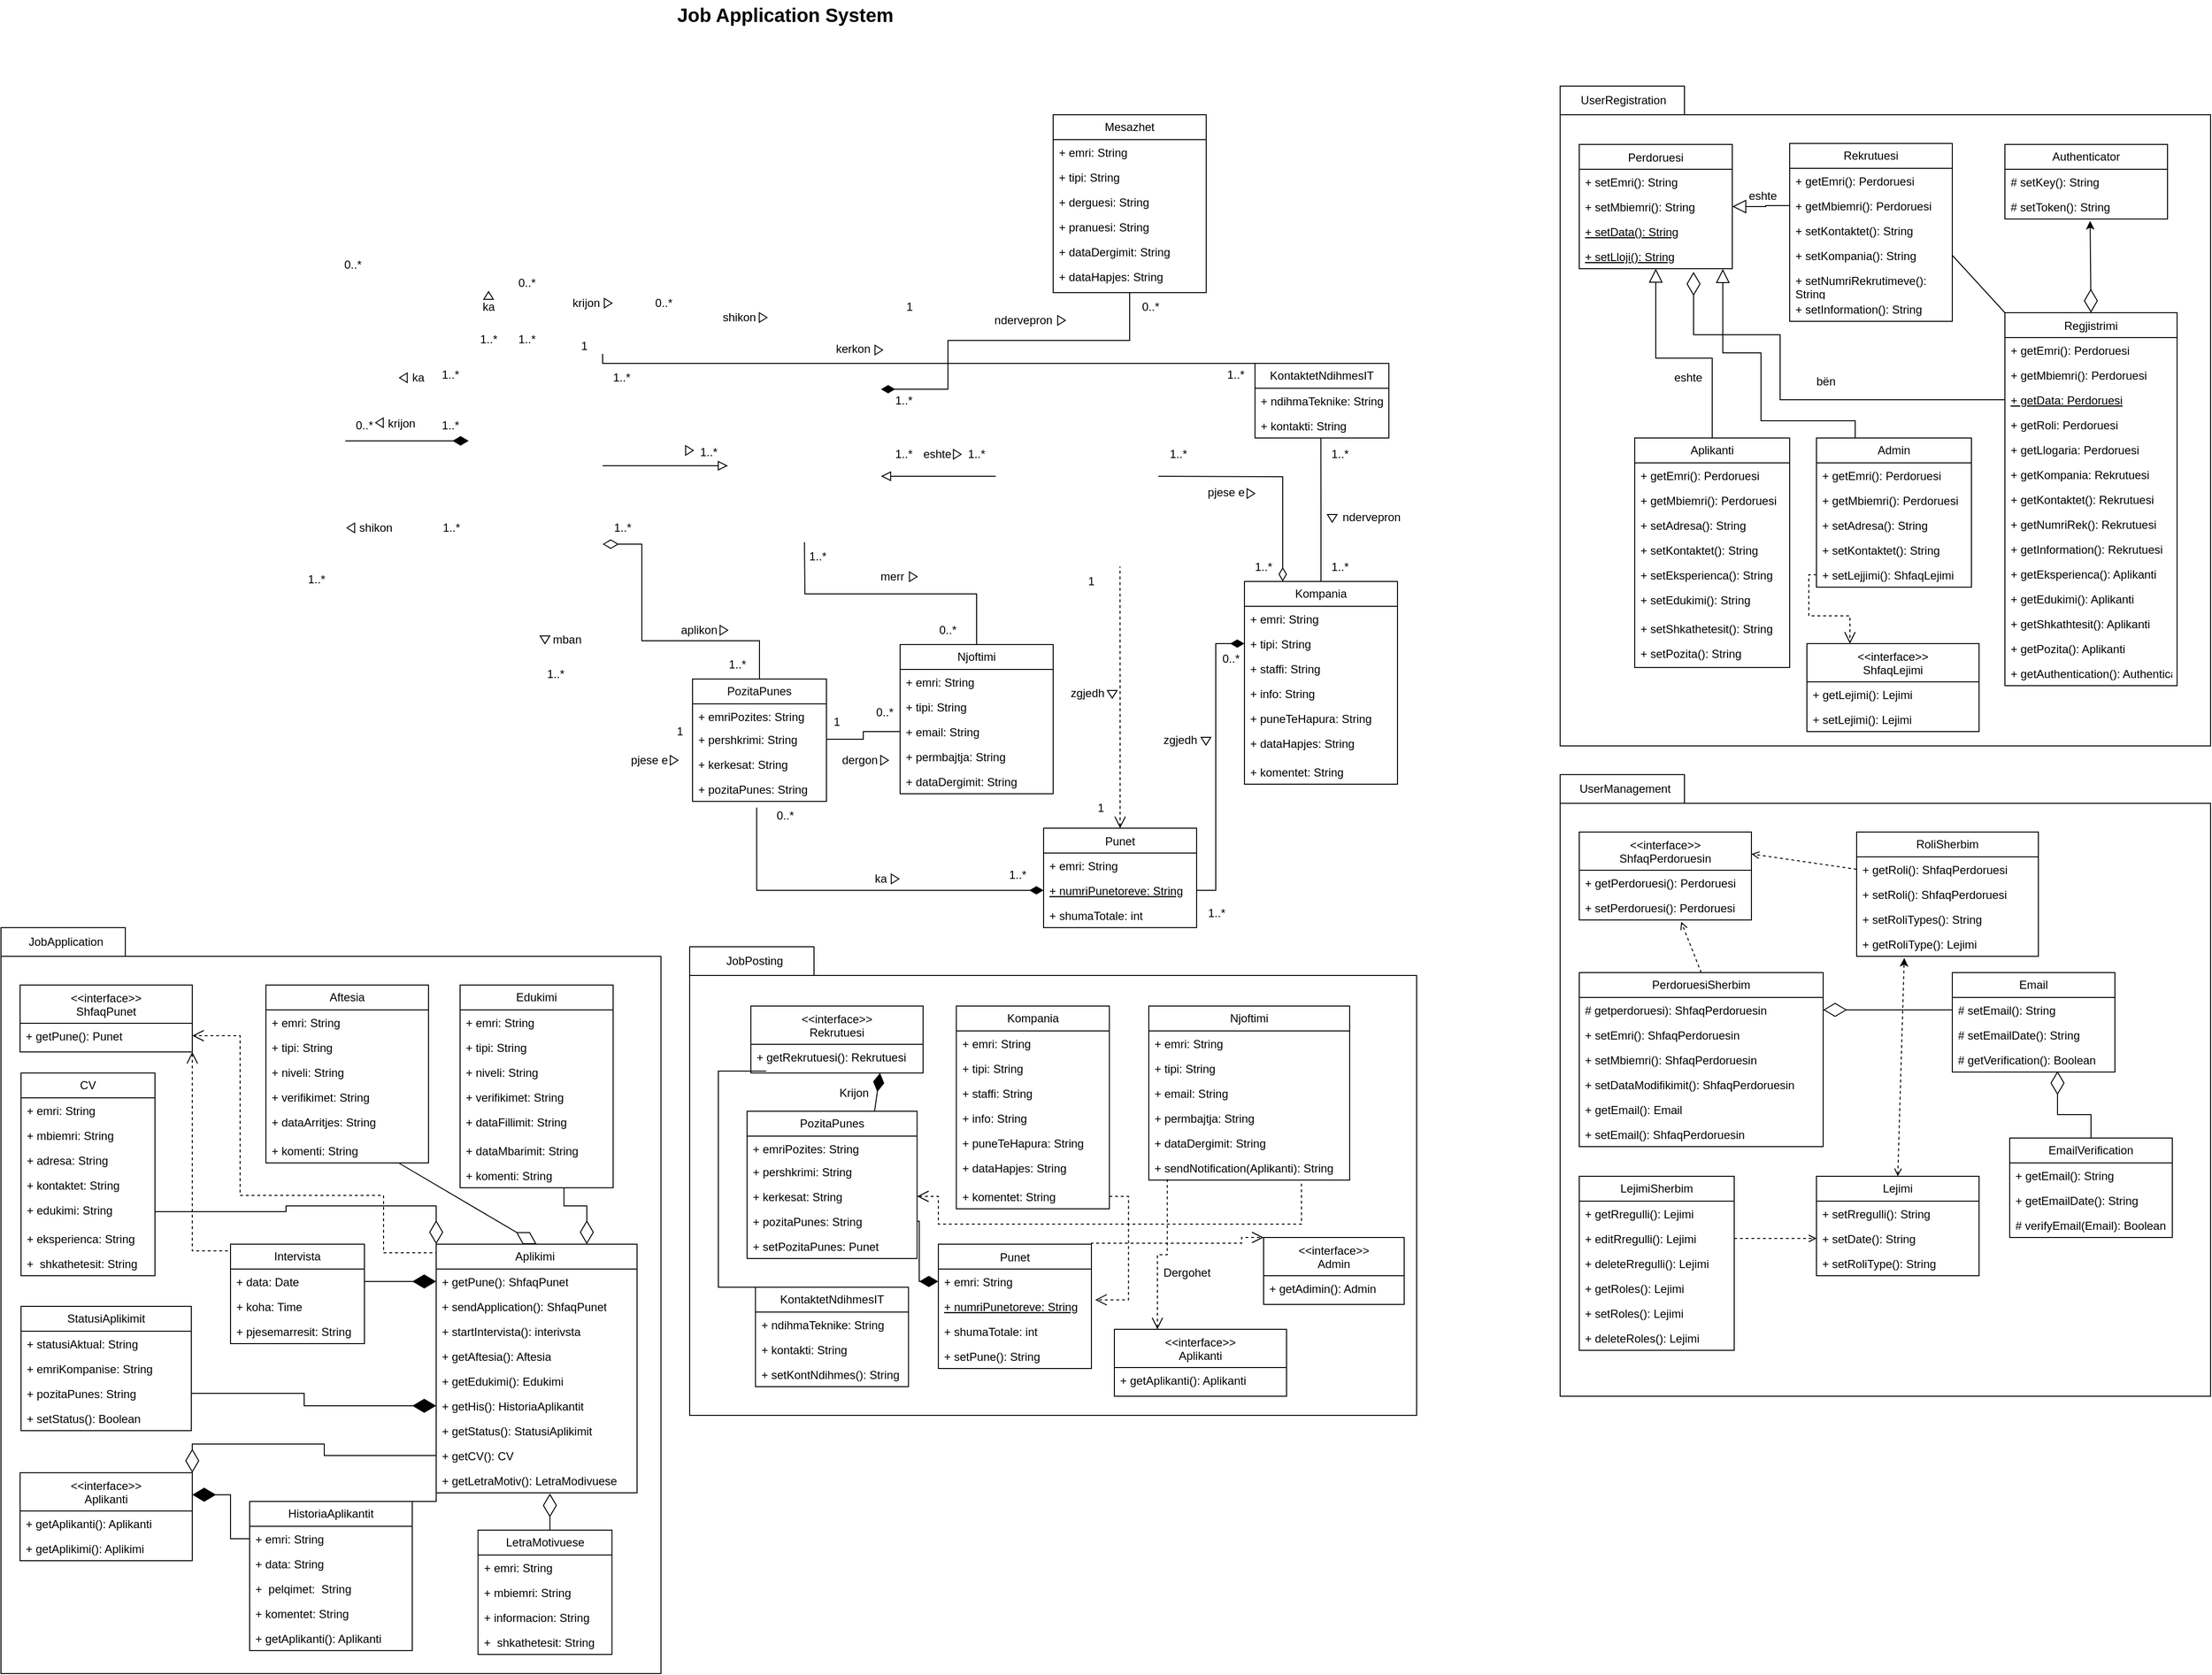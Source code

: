 <mxfile version="22.1.5" type="device">
  <diagram id="C5RBs43oDa-KdzZeNtuy" name="Page-1">
    <mxGraphModel dx="4327" dy="4078" grid="1" gridSize="10" guides="1" tooltips="1" connect="1" arrows="1" fold="1" page="1" pageScale="1" pageWidth="827" pageHeight="1169" math="0" shadow="0">
      <root>
        <mxCell id="WIyWlLk6GJQsqaUBKTNV-0" />
        <mxCell id="WIyWlLk6GJQsqaUBKTNV-1" parent="WIyWlLk6GJQsqaUBKTNV-0" />
        <mxCell id="Q0Zz0vdiJcVVRRVcLZJk-72" style="edgeStyle=orthogonalEdgeStyle;rounded=0;orthogonalLoop=1;jettySize=auto;html=1;exitX=1;exitY=0;exitDx=0;exitDy=0;entryX=0.5;entryY=1;entryDx=0;entryDy=0;startArrow=diamondThin;startFill=1;endArrow=none;endFill=0;startSize=12;" parent="WIyWlLk6GJQsqaUBKTNV-1" target="Q0Zz0vdiJcVVRRVcLZJk-40" edge="1">
          <mxGeometry relative="1" as="geometry">
            <Array as="points">
              <mxPoint x="520" y="-1043" />
              <mxPoint x="520" y="-1094" />
              <mxPoint x="710" y="-1094" />
            </Array>
            <mxPoint x="450" y="-1043" as="sourcePoint" />
          </mxGeometry>
        </mxCell>
        <mxCell id="qlR7j_K9BmZmSB4jI-02-9" value="PozitaPunes" style="swimlane;fontStyle=0;childLayout=stackLayout;horizontal=1;startSize=26;fillColor=none;horizontalStack=0;resizeParent=1;resizeParentMax=0;resizeLast=0;collapsible=1;marginBottom=0;whiteSpace=wrap;html=1;" parent="WIyWlLk6GJQsqaUBKTNV-1" vertex="1">
          <mxGeometry x="253" y="-740" width="140" height="128" as="geometry" />
        </mxCell>
        <mxCell id="qlR7j_K9BmZmSB4jI-02-10" value="+&amp;nbsp;emriPozites: String" style="text;strokeColor=none;fillColor=none;align=left;verticalAlign=top;spacingLeft=4;spacingRight=4;overflow=hidden;rotatable=0;points=[[0,0.5],[1,0.5]];portConstraint=eastwest;whiteSpace=wrap;html=1;" parent="qlR7j_K9BmZmSB4jI-02-9" vertex="1">
          <mxGeometry y="26" width="140" height="24" as="geometry" />
        </mxCell>
        <mxCell id="qlR7j_K9BmZmSB4jI-02-11" value="+&amp;nbsp;pershkrimi: String" style="text;strokeColor=none;fillColor=none;align=left;verticalAlign=top;spacingLeft=4;spacingRight=4;overflow=hidden;rotatable=0;points=[[0,0.5],[1,0.5]];portConstraint=eastwest;whiteSpace=wrap;html=1;" parent="qlR7j_K9BmZmSB4jI-02-9" vertex="1">
          <mxGeometry y="50" width="140" height="26" as="geometry" />
        </mxCell>
        <mxCell id="qlR7j_K9BmZmSB4jI-02-12" value="+&amp;nbsp;kerkesat: String" style="text;strokeColor=none;fillColor=none;align=left;verticalAlign=top;spacingLeft=4;spacingRight=4;overflow=hidden;rotatable=0;points=[[0,0.5],[1,0.5]];portConstraint=eastwest;whiteSpace=wrap;html=1;" parent="qlR7j_K9BmZmSB4jI-02-9" vertex="1">
          <mxGeometry y="76" width="140" height="26" as="geometry" />
        </mxCell>
        <mxCell id="qlR7j_K9BmZmSB4jI-02-13" value="+ pozitaPunes: String" style="text;strokeColor=none;fillColor=none;align=left;verticalAlign=top;spacingLeft=4;spacingRight=4;overflow=hidden;rotatable=0;points=[[0,0.5],[1,0.5]];portConstraint=eastwest;whiteSpace=wrap;html=1;" parent="qlR7j_K9BmZmSB4jI-02-9" vertex="1">
          <mxGeometry y="102" width="140" height="26" as="geometry" />
        </mxCell>
        <mxCell id="Q0Zz0vdiJcVVRRVcLZJk-65" style="edgeStyle=orthogonalEdgeStyle;rounded=0;orthogonalLoop=1;jettySize=auto;html=1;exitX=0;exitY=0;exitDx=0;exitDy=0;entryX=1;entryY=0;entryDx=0;entryDy=0;endArrow=none;endFill=0;" parent="WIyWlLk6GJQsqaUBKTNV-1" source="qlR7j_K9BmZmSB4jI-02-30" edge="1">
          <mxGeometry relative="1" as="geometry">
            <Array as="points">
              <mxPoint x="159" y="-1070" />
            </Array>
            <mxPoint x="159" y="-1080" as="targetPoint" />
          </mxGeometry>
        </mxCell>
        <mxCell id="qlR7j_K9BmZmSB4jI-02-30" value="KontaktetNdihmesIT" style="swimlane;fontStyle=0;childLayout=stackLayout;horizontal=1;startSize=26;fillColor=none;horizontalStack=0;resizeParent=1;resizeParentMax=0;resizeLast=0;collapsible=1;marginBottom=0;whiteSpace=wrap;html=1;" parent="WIyWlLk6GJQsqaUBKTNV-1" vertex="1">
          <mxGeometry x="841" y="-1070" width="140" height="78" as="geometry" />
        </mxCell>
        <mxCell id="qlR7j_K9BmZmSB4jI-02-31" value="+&amp;nbsp;ndihmaTeknike: String" style="text;strokeColor=none;fillColor=none;align=left;verticalAlign=top;spacingLeft=4;spacingRight=4;overflow=hidden;rotatable=0;points=[[0,0.5],[1,0.5]];portConstraint=eastwest;whiteSpace=wrap;html=1;" parent="qlR7j_K9BmZmSB4jI-02-30" vertex="1">
          <mxGeometry y="26" width="140" height="26" as="geometry" />
        </mxCell>
        <mxCell id="qlR7j_K9BmZmSB4jI-02-32" value="+&amp;nbsp;kontakti: String" style="text;strokeColor=none;fillColor=none;align=left;verticalAlign=top;spacingLeft=4;spacingRight=4;overflow=hidden;rotatable=0;points=[[0,0.5],[1,0.5]];portConstraint=eastwest;whiteSpace=wrap;html=1;" parent="qlR7j_K9BmZmSB4jI-02-30" vertex="1">
          <mxGeometry y="52" width="140" height="26" as="geometry" />
        </mxCell>
        <mxCell id="qlR7j_K9BmZmSB4jI-02-48" value="" style="endArrow=none;html=1;rounded=0;entryX=1;entryY=0.5;entryDx=0;entryDy=0;exitX=0;exitY=0.5;exitDx=0;exitDy=0;startArrow=diamondThin;startFill=1;endFill=0;endSize=12;startSize=14;" parent="WIyWlLk6GJQsqaUBKTNV-1" edge="1">
          <mxGeometry width="50" height="50" relative="1" as="geometry">
            <mxPoint x="19" y="-989" as="sourcePoint" />
            <mxPoint x="-110" y="-989" as="targetPoint" />
          </mxGeometry>
        </mxCell>
        <mxCell id="qlR7j_K9BmZmSB4jI-02-65" value="&lt;b&gt;&lt;font style=&quot;font-size: 20px;&quot;&gt;Job Application System&lt;/font&gt;&lt;/b&gt;" style="text;html=1;strokeColor=none;fillColor=none;align=center;verticalAlign=middle;whiteSpace=wrap;rounded=0;" parent="WIyWlLk6GJQsqaUBKTNV-1" vertex="1">
          <mxGeometry x="219" y="-1450" width="262" height="30" as="geometry" />
        </mxCell>
        <mxCell id="Q0Zz0vdiJcVVRRVcLZJk-1" value="Punet" style="swimlane;fontStyle=0;align=center;verticalAlign=top;childLayout=stackLayout;horizontal=1;startSize=26;horizontalStack=0;resizeParent=1;resizeLast=0;collapsible=1;marginBottom=0;rounded=0;shadow=0;strokeWidth=1;" parent="WIyWlLk6GJQsqaUBKTNV-1" vertex="1">
          <mxGeometry x="620" y="-584" width="160" height="104" as="geometry">
            <mxRectangle x="720" y="-1324" width="160" height="26" as="alternateBounds" />
          </mxGeometry>
        </mxCell>
        <mxCell id="Q0Zz0vdiJcVVRRVcLZJk-2" value="+ emri: String" style="text;align=left;verticalAlign=top;spacingLeft=4;spacingRight=4;overflow=hidden;rotatable=0;points=[[0,0.5],[1,0.5]];portConstraint=eastwest;" parent="Q0Zz0vdiJcVVRRVcLZJk-1" vertex="1">
          <mxGeometry y="26" width="160" height="26" as="geometry" />
        </mxCell>
        <mxCell id="Q0Zz0vdiJcVVRRVcLZJk-4" value="+ numriPunetoreve: String" style="text;align=left;verticalAlign=top;spacingLeft=4;spacingRight=4;overflow=hidden;rotatable=0;points=[[0,0.5],[1,0.5]];portConstraint=eastwest;fontStyle=4" parent="Q0Zz0vdiJcVVRRVcLZJk-1" vertex="1">
          <mxGeometry y="52" width="160" height="26" as="geometry" />
        </mxCell>
        <mxCell id="Q0Zz0vdiJcVVRRVcLZJk-3" value="+ shumaTotale: int" style="text;align=left;verticalAlign=top;spacingLeft=4;spacingRight=4;overflow=hidden;rotatable=0;points=[[0,0.5],[1,0.5]];portConstraint=eastwest;rounded=0;shadow=0;html=0;" parent="Q0Zz0vdiJcVVRRVcLZJk-1" vertex="1">
          <mxGeometry y="78" width="160" height="26" as="geometry" />
        </mxCell>
        <mxCell id="Q0Zz0vdiJcVVRRVcLZJk-32" value="Kompania" style="swimlane;fontStyle=0;childLayout=stackLayout;horizontal=1;startSize=26;fillColor=none;horizontalStack=0;resizeParent=1;resizeParentMax=0;resizeLast=0;collapsible=1;marginBottom=0;whiteSpace=wrap;html=1;" parent="WIyWlLk6GJQsqaUBKTNV-1" vertex="1">
          <mxGeometry x="830" y="-842" width="160" height="212" as="geometry" />
        </mxCell>
        <mxCell id="Q0Zz0vdiJcVVRRVcLZJk-33" value="+&amp;nbsp;emri: String" style="text;strokeColor=none;fillColor=none;align=left;verticalAlign=top;spacingLeft=4;spacingRight=4;overflow=hidden;rotatable=0;points=[[0,0.5],[1,0.5]];portConstraint=eastwest;whiteSpace=wrap;html=1;" parent="Q0Zz0vdiJcVVRRVcLZJk-32" vertex="1">
          <mxGeometry y="26" width="160" height="26" as="geometry" />
        </mxCell>
        <mxCell id="Q0Zz0vdiJcVVRRVcLZJk-34" value="+ tipi: String" style="text;strokeColor=none;fillColor=none;align=left;verticalAlign=top;spacingLeft=4;spacingRight=4;overflow=hidden;rotatable=0;points=[[0,0.5],[1,0.5]];portConstraint=eastwest;whiteSpace=wrap;html=1;" parent="Q0Zz0vdiJcVVRRVcLZJk-32" vertex="1">
          <mxGeometry y="52" width="160" height="26" as="geometry" />
        </mxCell>
        <mxCell id="Q0Zz0vdiJcVVRRVcLZJk-35" value="+ staffi: String" style="text;strokeColor=none;fillColor=none;align=left;verticalAlign=top;spacingLeft=4;spacingRight=4;overflow=hidden;rotatable=0;points=[[0,0.5],[1,0.5]];portConstraint=eastwest;whiteSpace=wrap;html=1;" parent="Q0Zz0vdiJcVVRRVcLZJk-32" vertex="1">
          <mxGeometry y="78" width="160" height="26" as="geometry" />
        </mxCell>
        <mxCell id="Q0Zz0vdiJcVVRRVcLZJk-36" value="+ info: String" style="text;strokeColor=none;fillColor=none;align=left;verticalAlign=top;spacingLeft=4;spacingRight=4;overflow=hidden;rotatable=0;points=[[0,0.5],[1,0.5]];portConstraint=eastwest;whiteSpace=wrap;html=1;" parent="Q0Zz0vdiJcVVRRVcLZJk-32" vertex="1">
          <mxGeometry y="104" width="160" height="26" as="geometry" />
        </mxCell>
        <mxCell id="Q0Zz0vdiJcVVRRVcLZJk-38" value="+ puneTeHapura: String" style="text;strokeColor=none;fillColor=none;align=left;verticalAlign=top;spacingLeft=4;spacingRight=4;overflow=hidden;rotatable=0;points=[[0,0.5],[1,0.5]];portConstraint=eastwest;whiteSpace=wrap;html=1;" parent="Q0Zz0vdiJcVVRRVcLZJk-32" vertex="1">
          <mxGeometry y="130" width="160" height="26" as="geometry" />
        </mxCell>
        <mxCell id="Q0Zz0vdiJcVVRRVcLZJk-37" value="+ dataHapjes: String" style="text;strokeColor=none;fillColor=none;align=left;verticalAlign=top;spacingLeft=4;spacingRight=4;overflow=hidden;rotatable=0;points=[[0,0.5],[1,0.5]];portConstraint=eastwest;whiteSpace=wrap;html=1;" parent="Q0Zz0vdiJcVVRRVcLZJk-32" vertex="1">
          <mxGeometry y="156" width="160" height="30" as="geometry" />
        </mxCell>
        <mxCell id="Q0Zz0vdiJcVVRRVcLZJk-39" value="+ komentet: String" style="text;strokeColor=none;fillColor=none;align=left;verticalAlign=top;spacingLeft=4;spacingRight=4;overflow=hidden;rotatable=0;points=[[0,0.5],[1,0.5]];portConstraint=eastwest;whiteSpace=wrap;html=1;" parent="Q0Zz0vdiJcVVRRVcLZJk-32" vertex="1">
          <mxGeometry y="186" width="160" height="26" as="geometry" />
        </mxCell>
        <mxCell id="Q0Zz0vdiJcVVRRVcLZJk-40" value="Mesazhet&lt;br&gt;" style="swimlane;fontStyle=0;childLayout=stackLayout;horizontal=1;startSize=26;fillColor=none;horizontalStack=0;resizeParent=1;resizeParentMax=0;resizeLast=0;collapsible=1;marginBottom=0;whiteSpace=wrap;html=1;" parent="WIyWlLk6GJQsqaUBKTNV-1" vertex="1">
          <mxGeometry x="630" y="-1330" width="160" height="186" as="geometry" />
        </mxCell>
        <mxCell id="Q0Zz0vdiJcVVRRVcLZJk-41" value="+&amp;nbsp;emri: String" style="text;strokeColor=none;fillColor=none;align=left;verticalAlign=top;spacingLeft=4;spacingRight=4;overflow=hidden;rotatable=0;points=[[0,0.5],[1,0.5]];portConstraint=eastwest;whiteSpace=wrap;html=1;" parent="Q0Zz0vdiJcVVRRVcLZJk-40" vertex="1">
          <mxGeometry y="26" width="160" height="26" as="geometry" />
        </mxCell>
        <mxCell id="Q0Zz0vdiJcVVRRVcLZJk-42" value="+ tipi: String" style="text;strokeColor=none;fillColor=none;align=left;verticalAlign=top;spacingLeft=4;spacingRight=4;overflow=hidden;rotatable=0;points=[[0,0.5],[1,0.5]];portConstraint=eastwest;whiteSpace=wrap;html=1;" parent="Q0Zz0vdiJcVVRRVcLZJk-40" vertex="1">
          <mxGeometry y="52" width="160" height="26" as="geometry" />
        </mxCell>
        <mxCell id="Q0Zz0vdiJcVVRRVcLZJk-43" value="+ derguesi: String" style="text;strokeColor=none;fillColor=none;align=left;verticalAlign=top;spacingLeft=4;spacingRight=4;overflow=hidden;rotatable=0;points=[[0,0.5],[1,0.5]];portConstraint=eastwest;whiteSpace=wrap;html=1;" parent="Q0Zz0vdiJcVVRRVcLZJk-40" vertex="1">
          <mxGeometry y="78" width="160" height="26" as="geometry" />
        </mxCell>
        <mxCell id="Q0Zz0vdiJcVVRRVcLZJk-44" value="+ pranuesi: String" style="text;strokeColor=none;fillColor=none;align=left;verticalAlign=top;spacingLeft=4;spacingRight=4;overflow=hidden;rotatable=0;points=[[0,0.5],[1,0.5]];portConstraint=eastwest;whiteSpace=wrap;html=1;" parent="Q0Zz0vdiJcVVRRVcLZJk-40" vertex="1">
          <mxGeometry y="104" width="160" height="26" as="geometry" />
        </mxCell>
        <mxCell id="Q0Zz0vdiJcVVRRVcLZJk-45" value="+ dataDergimit: String" style="text;strokeColor=none;fillColor=none;align=left;verticalAlign=top;spacingLeft=4;spacingRight=4;overflow=hidden;rotatable=0;points=[[0,0.5],[1,0.5]];portConstraint=eastwest;whiteSpace=wrap;html=1;" parent="Q0Zz0vdiJcVVRRVcLZJk-40" vertex="1">
          <mxGeometry y="130" width="160" height="26" as="geometry" />
        </mxCell>
        <mxCell id="Q0Zz0vdiJcVVRRVcLZJk-46" value="+ dataHapjes: String" style="text;strokeColor=none;fillColor=none;align=left;verticalAlign=top;spacingLeft=4;spacingRight=4;overflow=hidden;rotatable=0;points=[[0,0.5],[1,0.5]];portConstraint=eastwest;whiteSpace=wrap;html=1;" parent="Q0Zz0vdiJcVVRRVcLZJk-40" vertex="1">
          <mxGeometry y="156" width="160" height="30" as="geometry" />
        </mxCell>
        <mxCell id="Q0Zz0vdiJcVVRRVcLZJk-75" style="edgeStyle=orthogonalEdgeStyle;rounded=0;orthogonalLoop=1;jettySize=auto;html=1;exitX=0.5;exitY=0;exitDx=0;exitDy=0;entryX=0.5;entryY=1;entryDx=0;entryDy=0;endArrow=none;endFill=0;" parent="WIyWlLk6GJQsqaUBKTNV-1" source="Q0Zz0vdiJcVVRRVcLZJk-48" edge="1">
          <mxGeometry relative="1" as="geometry">
            <mxPoint x="370" y="-883" as="targetPoint" />
          </mxGeometry>
        </mxCell>
        <mxCell id="Q0Zz0vdiJcVVRRVcLZJk-48" value="Njoftimi" style="swimlane;fontStyle=0;childLayout=stackLayout;horizontal=1;startSize=26;fillColor=none;horizontalStack=0;resizeParent=1;resizeParentMax=0;resizeLast=0;collapsible=1;marginBottom=0;whiteSpace=wrap;html=1;" parent="WIyWlLk6GJQsqaUBKTNV-1" vertex="1">
          <mxGeometry x="470" y="-776" width="160" height="156" as="geometry" />
        </mxCell>
        <mxCell id="Q0Zz0vdiJcVVRRVcLZJk-49" value="+&amp;nbsp;emri: String" style="text;strokeColor=none;fillColor=none;align=left;verticalAlign=top;spacingLeft=4;spacingRight=4;overflow=hidden;rotatable=0;points=[[0,0.5],[1,0.5]];portConstraint=eastwest;whiteSpace=wrap;html=1;" parent="Q0Zz0vdiJcVVRRVcLZJk-48" vertex="1">
          <mxGeometry y="26" width="160" height="26" as="geometry" />
        </mxCell>
        <mxCell id="Q0Zz0vdiJcVVRRVcLZJk-50" value="+ tipi: String" style="text;strokeColor=none;fillColor=none;align=left;verticalAlign=top;spacingLeft=4;spacingRight=4;overflow=hidden;rotatable=0;points=[[0,0.5],[1,0.5]];portConstraint=eastwest;whiteSpace=wrap;html=1;" parent="Q0Zz0vdiJcVVRRVcLZJk-48" vertex="1">
          <mxGeometry y="52" width="160" height="26" as="geometry" />
        </mxCell>
        <mxCell id="Q0Zz0vdiJcVVRRVcLZJk-51" value="+ email: String" style="text;strokeColor=none;fillColor=none;align=left;verticalAlign=top;spacingLeft=4;spacingRight=4;overflow=hidden;rotatable=0;points=[[0,0.5],[1,0.5]];portConstraint=eastwest;whiteSpace=wrap;html=1;" parent="Q0Zz0vdiJcVVRRVcLZJk-48" vertex="1">
          <mxGeometry y="78" width="160" height="26" as="geometry" />
        </mxCell>
        <mxCell id="Q0Zz0vdiJcVVRRVcLZJk-52" value="+ permbajtja: String" style="text;strokeColor=none;fillColor=none;align=left;verticalAlign=top;spacingLeft=4;spacingRight=4;overflow=hidden;rotatable=0;points=[[0,0.5],[1,0.5]];portConstraint=eastwest;whiteSpace=wrap;html=1;" parent="Q0Zz0vdiJcVVRRVcLZJk-48" vertex="1">
          <mxGeometry y="104" width="160" height="26" as="geometry" />
        </mxCell>
        <mxCell id="Q0Zz0vdiJcVVRRVcLZJk-53" value="+ dataDergimit: String" style="text;strokeColor=none;fillColor=none;align=left;verticalAlign=top;spacingLeft=4;spacingRight=4;overflow=hidden;rotatable=0;points=[[0,0.5],[1,0.5]];portConstraint=eastwest;whiteSpace=wrap;html=1;" parent="Q0Zz0vdiJcVVRRVcLZJk-48" vertex="1">
          <mxGeometry y="130" width="160" height="26" as="geometry" />
        </mxCell>
        <mxCell id="Q0Zz0vdiJcVVRRVcLZJk-56" style="edgeStyle=orthogonalEdgeStyle;rounded=0;orthogonalLoop=1;jettySize=auto;html=1;exitX=0.479;exitY=1.25;exitDx=0;exitDy=0;entryX=0;entryY=0.5;entryDx=0;entryDy=0;endArrow=diamondThin;endFill=1;strokeWidth=1;endSize=12;exitPerimeter=0;" parent="WIyWlLk6GJQsqaUBKTNV-1" source="qlR7j_K9BmZmSB4jI-02-13" target="Q0Zz0vdiJcVVRRVcLZJk-4" edge="1">
          <mxGeometry relative="1" as="geometry">
            <Array as="points">
              <mxPoint x="320" y="-519" />
            </Array>
          </mxGeometry>
        </mxCell>
        <mxCell id="Q0Zz0vdiJcVVRRVcLZJk-58" style="edgeStyle=orthogonalEdgeStyle;rounded=0;orthogonalLoop=1;jettySize=auto;html=1;exitX=1;exitY=0.5;exitDx=0;exitDy=0;entryX=0;entryY=0.5;entryDx=0;entryDy=0;endArrow=diamondThin;endFill=1;endSize=12;" parent="WIyWlLk6GJQsqaUBKTNV-1" source="Q0Zz0vdiJcVVRRVcLZJk-4" target="Q0Zz0vdiJcVVRRVcLZJk-34" edge="1">
          <mxGeometry relative="1" as="geometry" />
        </mxCell>
        <mxCell id="Q0Zz0vdiJcVVRRVcLZJk-60" style="edgeStyle=orthogonalEdgeStyle;rounded=0;orthogonalLoop=1;jettySize=auto;html=1;exitX=0.5;exitY=0;exitDx=0;exitDy=0;entryX=0.492;entryY=0.982;entryDx=0;entryDy=0;entryPerimeter=0;endArrow=none;endFill=0;" parent="WIyWlLk6GJQsqaUBKTNV-1" source="Q0Zz0vdiJcVVRRVcLZJk-32" target="qlR7j_K9BmZmSB4jI-02-32" edge="1">
          <mxGeometry relative="1" as="geometry" />
        </mxCell>
        <mxCell id="Q0Zz0vdiJcVVRRVcLZJk-63" style="edgeStyle=orthogonalEdgeStyle;rounded=0;orthogonalLoop=1;jettySize=auto;html=1;exitX=1;exitY=0.5;exitDx=0;exitDy=0;entryX=0.5;entryY=0;entryDx=0;entryDy=0;endArrow=none;endFill=0;startArrow=diamondThin;startFill=0;endSize=12;startSize=14;" parent="WIyWlLk6GJQsqaUBKTNV-1" target="qlR7j_K9BmZmSB4jI-02-9" edge="1">
          <mxGeometry relative="1" as="geometry">
            <Array as="points">
              <mxPoint x="200" y="-881" />
              <mxPoint x="200" y="-780" />
              <mxPoint x="323" y="-780" />
            </Array>
            <mxPoint x="159" y="-881" as="sourcePoint" />
          </mxGeometry>
        </mxCell>
        <mxCell id="Q0Zz0vdiJcVVRRVcLZJk-64" style="edgeStyle=orthogonalEdgeStyle;rounded=0;orthogonalLoop=1;jettySize=auto;html=1;exitX=1;exitY=0.5;exitDx=0;exitDy=0;entryX=0;entryY=0.5;entryDx=0;entryDy=0;endArrow=block;endFill=0;startSize=14;endSize=8;" parent="WIyWlLk6GJQsqaUBKTNV-1" edge="1">
          <mxGeometry relative="1" as="geometry">
            <mxPoint x="159" y="-963" as="sourcePoint" />
            <mxPoint x="290" y="-963" as="targetPoint" />
          </mxGeometry>
        </mxCell>
        <mxCell id="Q0Zz0vdiJcVVRRVcLZJk-66" style="edgeStyle=orthogonalEdgeStyle;rounded=0;orthogonalLoop=1;jettySize=auto;html=1;exitX=0;exitY=0.5;exitDx=0;exitDy=0;entryX=1;entryY=0.5;entryDx=0;entryDy=0;endArrow=block;endFill=0;endSize=8;" parent="WIyWlLk6GJQsqaUBKTNV-1" edge="1">
          <mxGeometry relative="1" as="geometry">
            <mxPoint x="570" y="-952" as="sourcePoint" />
            <mxPoint x="450" y="-952" as="targetPoint" />
          </mxGeometry>
        </mxCell>
        <mxCell id="Q0Zz0vdiJcVVRRVcLZJk-67" style="edgeStyle=orthogonalEdgeStyle;rounded=0;orthogonalLoop=1;jettySize=auto;html=1;exitX=1;exitY=0.5;exitDx=0;exitDy=0;entryX=0.25;entryY=0;entryDx=0;entryDy=0;endArrow=diamondThin;endFill=0;startSize=12;endSize=12;" parent="WIyWlLk6GJQsqaUBKTNV-1" target="Q0Zz0vdiJcVVRRVcLZJk-32" edge="1">
          <mxGeometry relative="1" as="geometry">
            <mxPoint x="740" y="-952" as="sourcePoint" />
          </mxGeometry>
        </mxCell>
        <mxCell id="Q0Zz0vdiJcVVRRVcLZJk-73" style="edgeStyle=orthogonalEdgeStyle;rounded=0;orthogonalLoop=1;jettySize=auto;html=1;exitX=0.5;exitY=0;exitDx=0;exitDy=0;entryX=0.764;entryY=0.977;entryDx=0;entryDy=0;entryPerimeter=0;endArrow=none;endFill=0;dashed=1;startArrow=open;startFill=0;startSize=10;" parent="WIyWlLk6GJQsqaUBKTNV-1" source="Q0Zz0vdiJcVVRRVcLZJk-1" edge="1">
          <mxGeometry relative="1" as="geometry">
            <mxPoint x="699.88" y="-857.598" as="targetPoint" />
          </mxGeometry>
        </mxCell>
        <mxCell id="Q0Zz0vdiJcVVRRVcLZJk-80" style="edgeStyle=orthogonalEdgeStyle;rounded=0;orthogonalLoop=1;jettySize=auto;html=1;exitX=0;exitY=0.5;exitDx=0;exitDy=0;entryX=1;entryY=0.5;entryDx=0;entryDy=0;endArrow=none;endFill=0;" parent="WIyWlLk6GJQsqaUBKTNV-1" source="Q0Zz0vdiJcVVRRVcLZJk-51" target="qlR7j_K9BmZmSB4jI-02-11" edge="1">
          <mxGeometry relative="1" as="geometry" />
        </mxCell>
        <mxCell id="Q0Zz0vdiJcVVRRVcLZJk-81" value="1..*" style="text;html=1;strokeColor=none;fillColor=none;align=center;verticalAlign=middle;whiteSpace=wrap;rounded=0;" parent="WIyWlLk6GJQsqaUBKTNV-1" vertex="1">
          <mxGeometry x="-30" y="-1020" width="60" height="30" as="geometry" />
        </mxCell>
        <mxCell id="Q0Zz0vdiJcVVRRVcLZJk-82" value="1..*" style="text;html=1;strokeColor=none;fillColor=none;align=center;verticalAlign=middle;whiteSpace=wrap;rounded=0;" parent="WIyWlLk6GJQsqaUBKTNV-1" vertex="1">
          <mxGeometry x="-30" y="-1073" width="60" height="30" as="geometry" />
        </mxCell>
        <mxCell id="Q0Zz0vdiJcVVRRVcLZJk-83" value="1..*" style="text;html=1;strokeColor=none;fillColor=none;align=center;verticalAlign=middle;whiteSpace=wrap;rounded=0;" parent="WIyWlLk6GJQsqaUBKTNV-1" vertex="1">
          <mxGeometry x="10" y="-1110" width="60" height="30" as="geometry" />
        </mxCell>
        <mxCell id="Q0Zz0vdiJcVVRRVcLZJk-84" value="1..*" style="text;html=1;strokeColor=none;fillColor=none;align=center;verticalAlign=middle;whiteSpace=wrap;rounded=0;" parent="WIyWlLk6GJQsqaUBKTNV-1" vertex="1">
          <mxGeometry x="50" y="-1110" width="60" height="30" as="geometry" />
        </mxCell>
        <mxCell id="Q0Zz0vdiJcVVRRVcLZJk-85" value="0..*" style="text;html=1;strokeColor=none;fillColor=none;align=center;verticalAlign=middle;whiteSpace=wrap;rounded=0;" parent="WIyWlLk6GJQsqaUBKTNV-1" vertex="1">
          <mxGeometry x="193" y="-1148" width="60" height="30" as="geometry" />
        </mxCell>
        <mxCell id="Q0Zz0vdiJcVVRRVcLZJk-86" value="0..*" style="text;html=1;strokeColor=none;fillColor=none;align=center;verticalAlign=middle;whiteSpace=wrap;rounded=0;" parent="WIyWlLk6GJQsqaUBKTNV-1" vertex="1">
          <mxGeometry x="50" y="-1169" width="60" height="30" as="geometry" />
        </mxCell>
        <mxCell id="Q0Zz0vdiJcVVRRVcLZJk-87" value="0..*" style="text;html=1;strokeColor=none;fillColor=none;align=center;verticalAlign=middle;whiteSpace=wrap;rounded=0;" parent="WIyWlLk6GJQsqaUBKTNV-1" vertex="1">
          <mxGeometry x="-120" y="-1020" width="60" height="30" as="geometry" />
        </mxCell>
        <mxCell id="Q0Zz0vdiJcVVRRVcLZJk-88" value="0..*" style="text;html=1;strokeColor=none;fillColor=none;align=center;verticalAlign=middle;whiteSpace=wrap;rounded=0;" parent="WIyWlLk6GJQsqaUBKTNV-1" vertex="1">
          <mxGeometry x="-132" y="-1188" width="60" height="30" as="geometry" />
        </mxCell>
        <mxCell id="Q0Zz0vdiJcVVRRVcLZJk-89" value="1..*" style="text;html=1;strokeColor=none;fillColor=none;align=center;verticalAlign=middle;whiteSpace=wrap;rounded=0;" parent="WIyWlLk6GJQsqaUBKTNV-1" vertex="1">
          <mxGeometry x="-29" y="-913" width="60" height="30" as="geometry" />
        </mxCell>
        <mxCell id="Q0Zz0vdiJcVVRRVcLZJk-90" value="1..*" style="text;html=1;strokeColor=none;fillColor=none;align=center;verticalAlign=middle;whiteSpace=wrap;rounded=0;" parent="WIyWlLk6GJQsqaUBKTNV-1" vertex="1">
          <mxGeometry x="-170" y="-859" width="60" height="30" as="geometry" />
        </mxCell>
        <mxCell id="Q0Zz0vdiJcVVRRVcLZJk-91" value="1..*" style="text;html=1;strokeColor=none;fillColor=none;align=center;verticalAlign=middle;whiteSpace=wrap;rounded=0;" parent="WIyWlLk6GJQsqaUBKTNV-1" vertex="1">
          <mxGeometry x="80" y="-760" width="60" height="30" as="geometry" />
        </mxCell>
        <mxCell id="Q0Zz0vdiJcVVRRVcLZJk-92" value="1..*" style="text;html=1;strokeColor=none;fillColor=none;align=center;verticalAlign=middle;whiteSpace=wrap;rounded=0;" parent="WIyWlLk6GJQsqaUBKTNV-1" vertex="1">
          <mxGeometry x="270" y="-770" width="60" height="30" as="geometry" />
        </mxCell>
        <mxCell id="Q0Zz0vdiJcVVRRVcLZJk-93" value="1..*" style="text;html=1;strokeColor=none;fillColor=none;align=center;verticalAlign=middle;whiteSpace=wrap;rounded=0;" parent="WIyWlLk6GJQsqaUBKTNV-1" vertex="1">
          <mxGeometry x="150" y="-913" width="60" height="30" as="geometry" />
        </mxCell>
        <mxCell id="Q0Zz0vdiJcVVRRVcLZJk-94" value="0..*" style="text;html=1;strokeColor=none;fillColor=none;align=center;verticalAlign=middle;whiteSpace=wrap;rounded=0;" parent="WIyWlLk6GJQsqaUBKTNV-1" vertex="1">
          <mxGeometry x="424" y="-720" width="60" height="30" as="geometry" />
        </mxCell>
        <mxCell id="Q0Zz0vdiJcVVRRVcLZJk-95" value="1" style="text;html=1;strokeColor=none;fillColor=none;align=center;verticalAlign=middle;whiteSpace=wrap;rounded=0;" parent="WIyWlLk6GJQsqaUBKTNV-1" vertex="1">
          <mxGeometry x="374" y="-710" width="60" height="30" as="geometry" />
        </mxCell>
        <mxCell id="Q0Zz0vdiJcVVRRVcLZJk-96" value="0..*" style="text;html=1;strokeColor=none;fillColor=none;align=center;verticalAlign=middle;whiteSpace=wrap;rounded=0;" parent="WIyWlLk6GJQsqaUBKTNV-1" vertex="1">
          <mxGeometry x="490" y="-806" width="60" height="30" as="geometry" />
        </mxCell>
        <mxCell id="Q0Zz0vdiJcVVRRVcLZJk-97" value="1..*" style="text;html=1;strokeColor=none;fillColor=none;align=center;verticalAlign=middle;whiteSpace=wrap;rounded=0;" parent="WIyWlLk6GJQsqaUBKTNV-1" vertex="1">
          <mxGeometry x="563" y="-550" width="60" height="30" as="geometry" />
        </mxCell>
        <mxCell id="Q0Zz0vdiJcVVRRVcLZJk-98" value="0..*" style="text;html=1;strokeColor=none;fillColor=none;align=center;verticalAlign=middle;whiteSpace=wrap;rounded=0;" parent="WIyWlLk6GJQsqaUBKTNV-1" vertex="1">
          <mxGeometry x="786" y="-776" width="60" height="30" as="geometry" />
        </mxCell>
        <mxCell id="Q0Zz0vdiJcVVRRVcLZJk-99" value="1..*" style="text;html=1;strokeColor=none;fillColor=none;align=center;verticalAlign=middle;whiteSpace=wrap;rounded=0;" parent="WIyWlLk6GJQsqaUBKTNV-1" vertex="1">
          <mxGeometry x="900" y="-872" width="60" height="30" as="geometry" />
        </mxCell>
        <mxCell id="Q0Zz0vdiJcVVRRVcLZJk-100" value="1" style="text;html=1;strokeColor=none;fillColor=none;align=center;verticalAlign=middle;whiteSpace=wrap;rounded=0;" parent="WIyWlLk6GJQsqaUBKTNV-1" vertex="1">
          <mxGeometry x="640" y="-857" width="60" height="30" as="geometry" />
        </mxCell>
        <mxCell id="Q0Zz0vdiJcVVRRVcLZJk-101" value="1" style="text;html=1;strokeColor=none;fillColor=none;align=center;verticalAlign=middle;whiteSpace=wrap;rounded=0;" parent="WIyWlLk6GJQsqaUBKTNV-1" vertex="1">
          <mxGeometry x="650" y="-620" width="60" height="30" as="geometry" />
        </mxCell>
        <mxCell id="Q0Zz0vdiJcVVRRVcLZJk-102" value="1..*" style="text;html=1;strokeColor=none;fillColor=none;align=center;verticalAlign=middle;whiteSpace=wrap;rounded=0;" parent="WIyWlLk6GJQsqaUBKTNV-1" vertex="1">
          <mxGeometry x="900" y="-990" width="60" height="30" as="geometry" />
        </mxCell>
        <mxCell id="Q0Zz0vdiJcVVRRVcLZJk-103" value="1" style="text;html=1;strokeColor=none;fillColor=none;align=center;verticalAlign=middle;whiteSpace=wrap;rounded=0;" parent="WIyWlLk6GJQsqaUBKTNV-1" vertex="1">
          <mxGeometry x="450" y="-1144" width="60" height="30" as="geometry" />
        </mxCell>
        <mxCell id="Q0Zz0vdiJcVVRRVcLZJk-104" value="1" style="text;html=1;strokeColor=none;fillColor=none;align=center;verticalAlign=middle;whiteSpace=wrap;rounded=0;" parent="WIyWlLk6GJQsqaUBKTNV-1" vertex="1">
          <mxGeometry x="110" y="-1103" width="60" height="30" as="geometry" />
        </mxCell>
        <mxCell id="Q0Zz0vdiJcVVRRVcLZJk-105" value="0..*" style="text;html=1;strokeColor=none;fillColor=none;align=center;verticalAlign=middle;whiteSpace=wrap;rounded=0;" parent="WIyWlLk6GJQsqaUBKTNV-1" vertex="1">
          <mxGeometry x="702" y="-1144" width="60" height="30" as="geometry" />
        </mxCell>
        <mxCell id="Q0Zz0vdiJcVVRRVcLZJk-106" value="1..*" style="text;html=1;strokeColor=none;fillColor=none;align=center;verticalAlign=middle;whiteSpace=wrap;rounded=0;" parent="WIyWlLk6GJQsqaUBKTNV-1" vertex="1">
          <mxGeometry x="731" y="-990" width="60" height="30" as="geometry" />
        </mxCell>
        <mxCell id="Q0Zz0vdiJcVVRRVcLZJk-107" value="1..*" style="text;html=1;strokeColor=none;fillColor=none;align=center;verticalAlign=middle;whiteSpace=wrap;rounded=0;" parent="WIyWlLk6GJQsqaUBKTNV-1" vertex="1">
          <mxGeometry x="820" y="-872" width="60" height="30" as="geometry" />
        </mxCell>
        <mxCell id="Q0Zz0vdiJcVVRRVcLZJk-108" value="1..*" style="text;html=1;strokeColor=none;fillColor=none;align=center;verticalAlign=middle;whiteSpace=wrap;rounded=0;" parent="WIyWlLk6GJQsqaUBKTNV-1" vertex="1">
          <mxGeometry x="444" y="-990" width="60" height="30" as="geometry" />
        </mxCell>
        <mxCell id="Q0Zz0vdiJcVVRRVcLZJk-109" value="1..*" style="text;html=1;strokeColor=none;fillColor=none;align=center;verticalAlign=middle;whiteSpace=wrap;rounded=0;" parent="WIyWlLk6GJQsqaUBKTNV-1" vertex="1">
          <mxGeometry x="520" y="-990" width="60" height="30" as="geometry" />
        </mxCell>
        <mxCell id="Q0Zz0vdiJcVVRRVcLZJk-110" value="1..*" style="text;html=1;strokeColor=none;fillColor=none;align=center;verticalAlign=middle;whiteSpace=wrap;rounded=0;" parent="WIyWlLk6GJQsqaUBKTNV-1" vertex="1">
          <mxGeometry x="240" y="-992" width="60" height="30" as="geometry" />
        </mxCell>
        <mxCell id="Q0Zz0vdiJcVVRRVcLZJk-111" value="1..*" style="text;html=1;strokeColor=none;fillColor=none;align=center;verticalAlign=middle;whiteSpace=wrap;rounded=0;" parent="WIyWlLk6GJQsqaUBKTNV-1" vertex="1">
          <mxGeometry x="1258" y="-1066" width="60" height="30" as="geometry" />
        </mxCell>
        <mxCell id="Q0Zz0vdiJcVVRRVcLZJk-112" value="0..*" style="text;html=1;strokeColor=none;fillColor=none;align=center;verticalAlign=middle;whiteSpace=wrap;rounded=0;" parent="WIyWlLk6GJQsqaUBKTNV-1" vertex="1">
          <mxGeometry x="320" y="-612" width="60" height="30" as="geometry" />
        </mxCell>
        <mxCell id="Q0Zz0vdiJcVVRRVcLZJk-113" value="1" style="text;html=1;strokeColor=none;fillColor=none;align=center;verticalAlign=middle;whiteSpace=wrap;rounded=0;" parent="WIyWlLk6GJQsqaUBKTNV-1" vertex="1">
          <mxGeometry x="210" y="-700" width="60" height="30" as="geometry" />
        </mxCell>
        <mxCell id="Q0Zz0vdiJcVVRRVcLZJk-114" value="1..*" style="text;html=1;strokeColor=none;fillColor=none;align=center;verticalAlign=middle;whiteSpace=wrap;rounded=0;" parent="WIyWlLk6GJQsqaUBKTNV-1" vertex="1">
          <mxGeometry x="771" y="-510" width="60" height="30" as="geometry" />
        </mxCell>
        <mxCell id="BWUZBZqY6qQgWq2PaEu_-0" value="ka" style="text;html=1;strokeColor=none;fillColor=none;align=center;verticalAlign=middle;whiteSpace=wrap;rounded=0;" parent="WIyWlLk6GJQsqaUBKTNV-1" vertex="1">
          <mxGeometry x="10" y="-1144" width="60" height="30" as="geometry" />
        </mxCell>
        <mxCell id="BWUZBZqY6qQgWq2PaEu_-1" value="shikon" style="text;html=1;strokeColor=none;fillColor=none;align=center;verticalAlign=middle;whiteSpace=wrap;rounded=0;" parent="WIyWlLk6GJQsqaUBKTNV-1" vertex="1">
          <mxGeometry x="-106" y="-913" width="56" height="30" as="geometry" />
        </mxCell>
        <mxCell id="BWUZBZqY6qQgWq2PaEu_-2" value="ka&amp;nbsp;" style="text;html=1;strokeColor=none;fillColor=none;align=center;verticalAlign=middle;whiteSpace=wrap;rounded=0;" parent="WIyWlLk6GJQsqaUBKTNV-1" vertex="1">
          <mxGeometry x="-60" y="-1070" width="56" height="30" as="geometry" />
        </mxCell>
        <mxCell id="BWUZBZqY6qQgWq2PaEu_-3" value="krijon" style="text;html=1;strokeColor=none;fillColor=none;align=center;verticalAlign=middle;whiteSpace=wrap;rounded=0;" parent="WIyWlLk6GJQsqaUBKTNV-1" vertex="1">
          <mxGeometry x="114" y="-1148" width="56" height="30" as="geometry" />
        </mxCell>
        <mxCell id="BWUZBZqY6qQgWq2PaEu_-4" value="krijon" style="text;html=1;strokeColor=none;fillColor=none;align=center;verticalAlign=middle;whiteSpace=wrap;rounded=0;" parent="WIyWlLk6GJQsqaUBKTNV-1" vertex="1">
          <mxGeometry x="-79" y="-1022" width="56" height="30" as="geometry" />
        </mxCell>
        <mxCell id="BWUZBZqY6qQgWq2PaEu_-5" value="eshte" style="text;html=1;strokeColor=none;fillColor=none;align=center;verticalAlign=middle;whiteSpace=wrap;rounded=0;" parent="WIyWlLk6GJQsqaUBKTNV-1" vertex="1">
          <mxGeometry x="1309" y="-1070" width="56" height="30" as="geometry" />
        </mxCell>
        <mxCell id="BWUZBZqY6qQgWq2PaEu_-6" value="eshte" style="text;html=1;strokeColor=none;fillColor=none;align=center;verticalAlign=middle;whiteSpace=wrap;rounded=0;" parent="WIyWlLk6GJQsqaUBKTNV-1" vertex="1">
          <mxGeometry x="481" y="-990" width="56" height="30" as="geometry" />
        </mxCell>
        <mxCell id="BWUZBZqY6qQgWq2PaEu_-7" value="mban" style="text;html=1;strokeColor=none;fillColor=none;align=center;verticalAlign=middle;whiteSpace=wrap;rounded=0;" parent="WIyWlLk6GJQsqaUBKTNV-1" vertex="1">
          <mxGeometry x="94" y="-796" width="56" height="30" as="geometry" />
        </mxCell>
        <mxCell id="BWUZBZqY6qQgWq2PaEu_-8" value="shikon" style="text;html=1;strokeColor=none;fillColor=none;align=center;verticalAlign=middle;whiteSpace=wrap;rounded=0;" parent="WIyWlLk6GJQsqaUBKTNV-1" vertex="1">
          <mxGeometry x="274" y="-1133" width="56" height="30" as="geometry" />
        </mxCell>
        <mxCell id="BWUZBZqY6qQgWq2PaEu_-9" value="ndervepron" style="text;html=1;strokeColor=none;fillColor=none;align=center;verticalAlign=middle;whiteSpace=wrap;rounded=0;" parent="WIyWlLk6GJQsqaUBKTNV-1" vertex="1">
          <mxGeometry x="571" y="-1130" width="56" height="30" as="geometry" />
        </mxCell>
        <mxCell id="BWUZBZqY6qQgWq2PaEu_-10" value="kerkon" style="text;html=1;strokeColor=none;fillColor=none;align=center;verticalAlign=middle;whiteSpace=wrap;rounded=0;" parent="WIyWlLk6GJQsqaUBKTNV-1" vertex="1">
          <mxGeometry x="393" y="-1100" width="56" height="30" as="geometry" />
        </mxCell>
        <mxCell id="BWUZBZqY6qQgWq2PaEu_-11" value="ndervepron" style="text;html=1;strokeColor=none;fillColor=none;align=center;verticalAlign=middle;whiteSpace=wrap;rounded=0;" parent="WIyWlLk6GJQsqaUBKTNV-1" vertex="1">
          <mxGeometry x="935" y="-924" width="56" height="30" as="geometry" />
        </mxCell>
        <mxCell id="BWUZBZqY6qQgWq2PaEu_-12" value="pjese e" style="text;html=1;strokeColor=none;fillColor=none;align=center;verticalAlign=middle;whiteSpace=wrap;rounded=0;" parent="WIyWlLk6GJQsqaUBKTNV-1" vertex="1">
          <mxGeometry x="783" y="-950" width="56" height="30" as="geometry" />
        </mxCell>
        <mxCell id="BWUZBZqY6qQgWq2PaEu_-13" value="zgjedh" style="text;html=1;strokeColor=none;fillColor=none;align=center;verticalAlign=middle;whiteSpace=wrap;rounded=0;" parent="WIyWlLk6GJQsqaUBKTNV-1" vertex="1">
          <mxGeometry x="735" y="-691" width="56" height="30" as="geometry" />
        </mxCell>
        <mxCell id="BWUZBZqY6qQgWq2PaEu_-14" value="zgjedh" style="text;html=1;strokeColor=none;fillColor=none;align=center;verticalAlign=middle;whiteSpace=wrap;rounded=0;" parent="WIyWlLk6GJQsqaUBKTNV-1" vertex="1">
          <mxGeometry x="638" y="-740" width="56" height="30" as="geometry" />
        </mxCell>
        <mxCell id="BWUZBZqY6qQgWq2PaEu_-15" value="merr" style="text;html=1;strokeColor=none;fillColor=none;align=center;verticalAlign=middle;whiteSpace=wrap;rounded=0;" parent="WIyWlLk6GJQsqaUBKTNV-1" vertex="1">
          <mxGeometry x="434" y="-862" width="56" height="30" as="geometry" />
        </mxCell>
        <mxCell id="BWUZBZqY6qQgWq2PaEu_-16" value="dergon" style="text;html=1;strokeColor=none;fillColor=none;align=center;verticalAlign=middle;whiteSpace=wrap;rounded=0;" parent="WIyWlLk6GJQsqaUBKTNV-1" vertex="1">
          <mxGeometry x="400" y="-670" width="56" height="30" as="geometry" />
        </mxCell>
        <mxCell id="BWUZBZqY6qQgWq2PaEu_-17" value="pjese e" style="text;html=1;strokeColor=none;fillColor=none;align=center;verticalAlign=middle;whiteSpace=wrap;rounded=0;" parent="WIyWlLk6GJQsqaUBKTNV-1" vertex="1">
          <mxGeometry x="180" y="-670" width="56" height="30" as="geometry" />
        </mxCell>
        <mxCell id="BWUZBZqY6qQgWq2PaEu_-18" value="1..*" style="text;html=1;strokeColor=none;fillColor=none;align=center;verticalAlign=middle;whiteSpace=wrap;rounded=0;" parent="WIyWlLk6GJQsqaUBKTNV-1" vertex="1">
          <mxGeometry x="444" y="-1046" width="60" height="30" as="geometry" />
        </mxCell>
        <mxCell id="BWUZBZqY6qQgWq2PaEu_-19" value="1..*" style="text;html=1;strokeColor=none;fillColor=none;align=center;verticalAlign=middle;whiteSpace=wrap;rounded=0;" parent="WIyWlLk6GJQsqaUBKTNV-1" vertex="1">
          <mxGeometry x="791" y="-1073" width="60" height="30" as="geometry" />
        </mxCell>
        <mxCell id="BWUZBZqY6qQgWq2PaEu_-22" value="1..*" style="text;html=1;strokeColor=none;fillColor=none;align=center;verticalAlign=middle;whiteSpace=wrap;rounded=0;" parent="WIyWlLk6GJQsqaUBKTNV-1" vertex="1">
          <mxGeometry x="149" y="-1070" width="60" height="30" as="geometry" />
        </mxCell>
        <mxCell id="BWUZBZqY6qQgWq2PaEu_-23" value="1..*" style="text;html=1;strokeColor=none;fillColor=none;align=center;verticalAlign=middle;whiteSpace=wrap;rounded=0;" parent="WIyWlLk6GJQsqaUBKTNV-1" vertex="1">
          <mxGeometry x="354" y="-883" width="60" height="30" as="geometry" />
        </mxCell>
        <mxCell id="jsOQoZ8nV0DmSQKEKL1x-0" value="aplikon" style="text;html=1;strokeColor=none;fillColor=none;align=center;verticalAlign=middle;whiteSpace=wrap;rounded=0;" parent="WIyWlLk6GJQsqaUBKTNV-1" vertex="1">
          <mxGeometry x="232" y="-806" width="56" height="30" as="geometry" />
        </mxCell>
        <mxCell id="jsOQoZ8nV0DmSQKEKL1x-1" value="ka" style="text;html=1;strokeColor=none;fillColor=none;align=center;verticalAlign=middle;whiteSpace=wrap;rounded=0;" parent="WIyWlLk6GJQsqaUBKTNV-1" vertex="1">
          <mxGeometry x="422" y="-546" width="56" height="30" as="geometry" />
        </mxCell>
        <mxCell id="jsOQoZ8nV0DmSQKEKL1x-2" value="" style="triangle;whiteSpace=wrap;html=1;" parent="WIyWlLk6GJQsqaUBKTNV-1" vertex="1">
          <mxGeometry x="460.75" y="-536" width="8" height="10" as="geometry" />
        </mxCell>
        <mxCell id="jsOQoZ8nV0DmSQKEKL1x-3" value="" style="triangle;whiteSpace=wrap;html=1;" parent="WIyWlLk6GJQsqaUBKTNV-1" vertex="1">
          <mxGeometry x="449.75" y="-660" width="8" height="10" as="geometry" />
        </mxCell>
        <mxCell id="jsOQoZ8nV0DmSQKEKL1x-4" value="" style="triangle;whiteSpace=wrap;html=1;" parent="WIyWlLk6GJQsqaUBKTNV-1" vertex="1">
          <mxGeometry x="229.75" y="-660" width="8" height="10" as="geometry" />
        </mxCell>
        <mxCell id="jsOQoZ8nV0DmSQKEKL1x-5" value="" style="triangle;whiteSpace=wrap;html=1;" parent="WIyWlLk6GJQsqaUBKTNV-1" vertex="1">
          <mxGeometry x="281.75" y="-796" width="8" height="10" as="geometry" />
        </mxCell>
        <mxCell id="jsOQoZ8nV0DmSQKEKL1x-6" value="" style="triangle;whiteSpace=wrap;html=1;" parent="WIyWlLk6GJQsqaUBKTNV-1" vertex="1">
          <mxGeometry x="479.75" y="-852" width="8" height="10" as="geometry" />
        </mxCell>
        <mxCell id="jsOQoZ8nV0DmSQKEKL1x-7" value="" style="triangle;whiteSpace=wrap;html=1;" parent="WIyWlLk6GJQsqaUBKTNV-1" vertex="1">
          <mxGeometry x="832.75" y="-939" width="8" height="10" as="geometry" />
        </mxCell>
        <mxCell id="jsOQoZ8nV0DmSQKEKL1x-8" value="" style="triangle;whiteSpace=wrap;html=1;" parent="WIyWlLk6GJQsqaUBKTNV-1" vertex="1">
          <mxGeometry x="525.75" y="-980" width="8" height="10" as="geometry" />
        </mxCell>
        <mxCell id="jsOQoZ8nV0DmSQKEKL1x-9" value="" style="triangle;whiteSpace=wrap;html=1;" parent="WIyWlLk6GJQsqaUBKTNV-1" vertex="1">
          <mxGeometry x="245.75" y="-984" width="8" height="10" as="geometry" />
        </mxCell>
        <mxCell id="jsOQoZ8nV0DmSQKEKL1x-10" value="" style="triangle;whiteSpace=wrap;html=1;" parent="WIyWlLk6GJQsqaUBKTNV-1" vertex="1">
          <mxGeometry x="443.75" y="-1089" width="8" height="10" as="geometry" />
        </mxCell>
        <mxCell id="jsOQoZ8nV0DmSQKEKL1x-11" value="" style="triangle;whiteSpace=wrap;html=1;" parent="WIyWlLk6GJQsqaUBKTNV-1" vertex="1">
          <mxGeometry x="634.75" y="-1120" width="8" height="10" as="geometry" />
        </mxCell>
        <mxCell id="jsOQoZ8nV0DmSQKEKL1x-12" value="" style="triangle;whiteSpace=wrap;html=1;" parent="WIyWlLk6GJQsqaUBKTNV-1" vertex="1">
          <mxGeometry x="322.75" y="-1123" width="8" height="10" as="geometry" />
        </mxCell>
        <mxCell id="jsOQoZ8nV0DmSQKEKL1x-13" value="" style="triangle;whiteSpace=wrap;html=1;" parent="WIyWlLk6GJQsqaUBKTNV-1" vertex="1">
          <mxGeometry x="160.75" y="-1138" width="8" height="10" as="geometry" />
        </mxCell>
        <mxCell id="jsOQoZ8nV0DmSQKEKL1x-14" value="" style="triangle;whiteSpace=wrap;html=1;flipH=1;" parent="WIyWlLk6GJQsqaUBKTNV-1" vertex="1">
          <mxGeometry x="-53.25" y="-1060" width="8" height="10" as="geometry" />
        </mxCell>
        <mxCell id="jsOQoZ8nV0DmSQKEKL1x-15" value="" style="triangle;whiteSpace=wrap;html=1;flipH=1;" parent="WIyWlLk6GJQsqaUBKTNV-1" vertex="1">
          <mxGeometry x="-78.25" y="-1013" width="8" height="10" as="geometry" />
        </mxCell>
        <mxCell id="jsOQoZ8nV0DmSQKEKL1x-16" value="" style="triangle;whiteSpace=wrap;html=1;flipH=1;" parent="WIyWlLk6GJQsqaUBKTNV-1" vertex="1">
          <mxGeometry x="-108.25" y="-903" width="8" height="10" as="geometry" />
        </mxCell>
        <mxCell id="jsOQoZ8nV0DmSQKEKL1x-17" value="" style="triangle;whiteSpace=wrap;html=1;flipH=1;direction=south;" parent="WIyWlLk6GJQsqaUBKTNV-1" vertex="1">
          <mxGeometry x="93.75" y="-785" width="10" height="8" as="geometry" />
        </mxCell>
        <mxCell id="jsOQoZ8nV0DmSQKEKL1x-18" value="" style="triangle;whiteSpace=wrap;html=1;flipH=1;direction=north;" parent="WIyWlLk6GJQsqaUBKTNV-1" vertex="1">
          <mxGeometry x="34.75" y="-1145" width="10" height="8" as="geometry" />
        </mxCell>
        <mxCell id="jsOQoZ8nV0DmSQKEKL1x-19" value="" style="triangle;whiteSpace=wrap;html=1;flipH=1;direction=south;" parent="WIyWlLk6GJQsqaUBKTNV-1" vertex="1">
          <mxGeometry x="784.75" y="-679" width="10" height="8" as="geometry" />
        </mxCell>
        <mxCell id="jsOQoZ8nV0DmSQKEKL1x-20" value="" style="triangle;whiteSpace=wrap;html=1;flipH=1;direction=south;" parent="WIyWlLk6GJQsqaUBKTNV-1" vertex="1">
          <mxGeometry x="686.75" y="-728" width="10" height="8" as="geometry" />
        </mxCell>
        <mxCell id="jsOQoZ8nV0DmSQKEKL1x-21" value="" style="triangle;whiteSpace=wrap;html=1;flipH=1;direction=south;" parent="WIyWlLk6GJQsqaUBKTNV-1" vertex="1">
          <mxGeometry x="916.75" y="-912" width="10" height="8" as="geometry" />
        </mxCell>
        <mxCell id="W6kSZl_nQK33wp-_uPpL-0" value="" style="shape=folder;fontStyle=1;spacingTop=10;tabWidth=130;tabHeight=30;tabPosition=left;html=1;whiteSpace=wrap;" vertex="1" parent="WIyWlLk6GJQsqaUBKTNV-1">
          <mxGeometry x="1160" y="-1360" width="680" height="690" as="geometry" />
        </mxCell>
        <mxCell id="W6kSZl_nQK33wp-_uPpL-1" value="UserRegistration&amp;nbsp;" style="text;html=1;strokeColor=none;fillColor=none;align=center;verticalAlign=middle;whiteSpace=wrap;rounded=0;" vertex="1" parent="WIyWlLk6GJQsqaUBKTNV-1">
          <mxGeometry x="1198" y="-1360" width="60" height="30" as="geometry" />
        </mxCell>
        <mxCell id="W6kSZl_nQK33wp-_uPpL-2" value="Perdoruesi" style="swimlane;fontStyle=0;align=center;verticalAlign=top;childLayout=stackLayout;horizontal=1;startSize=26;horizontalStack=0;resizeParent=1;resizeLast=0;collapsible=1;marginBottom=0;rounded=0;shadow=0;strokeWidth=1;" vertex="1" parent="WIyWlLk6GJQsqaUBKTNV-1">
          <mxGeometry x="1180" y="-1299" width="160" height="130" as="geometry">
            <mxRectangle x="130" y="380" width="160" height="26" as="alternateBounds" />
          </mxGeometry>
        </mxCell>
        <mxCell id="W6kSZl_nQK33wp-_uPpL-3" value="+ setEmri(): String" style="text;align=left;verticalAlign=top;spacingLeft=4;spacingRight=4;overflow=hidden;rotatable=0;points=[[0,0.5],[1,0.5]];portConstraint=eastwest;" vertex="1" parent="W6kSZl_nQK33wp-_uPpL-2">
          <mxGeometry y="26" width="160" height="26" as="geometry" />
        </mxCell>
        <mxCell id="W6kSZl_nQK33wp-_uPpL-4" value="+ setMbiemri(): String" style="text;align=left;verticalAlign=top;spacingLeft=4;spacingRight=4;overflow=hidden;rotatable=0;points=[[0,0.5],[1,0.5]];portConstraint=eastwest;rounded=0;shadow=0;html=0;" vertex="1" parent="W6kSZl_nQK33wp-_uPpL-2">
          <mxGeometry y="52" width="160" height="26" as="geometry" />
        </mxCell>
        <object label="+ setData(): String" hgh="" id="W6kSZl_nQK33wp-_uPpL-5">
          <mxCell style="text;align=left;verticalAlign=top;spacingLeft=4;spacingRight=4;overflow=hidden;rotatable=0;points=[[0,0.5],[1,0.5]];portConstraint=eastwest;fontStyle=4" vertex="1" parent="W6kSZl_nQK33wp-_uPpL-2">
            <mxGeometry y="78" width="160" height="26" as="geometry" />
          </mxCell>
        </object>
        <object label="+ setLloji(): String" hgh="" id="W6kSZl_nQK33wp-_uPpL-36">
          <mxCell style="text;align=left;verticalAlign=top;spacingLeft=4;spacingRight=4;overflow=hidden;rotatable=0;points=[[0,0.5],[1,0.5]];portConstraint=eastwest;fontStyle=4" vertex="1" parent="W6kSZl_nQK33wp-_uPpL-2">
            <mxGeometry y="104" width="160" height="26" as="geometry" />
          </mxCell>
        </object>
        <mxCell id="W6kSZl_nQK33wp-_uPpL-8" value="Rekrutuesi" style="swimlane;fontStyle=0;childLayout=stackLayout;horizontal=1;startSize=26;fillColor=none;horizontalStack=0;resizeParent=1;resizeParentMax=0;resizeLast=0;collapsible=1;marginBottom=0;whiteSpace=wrap;html=1;" vertex="1" parent="WIyWlLk6GJQsqaUBKTNV-1">
          <mxGeometry x="1400" y="-1300" width="170" height="186" as="geometry" />
        </mxCell>
        <mxCell id="W6kSZl_nQK33wp-_uPpL-9" value="+ getEmri(): Perdoruesi&lt;span style=&quot;white-space: pre;&quot;&gt;&#x9;&lt;/span&gt;" style="text;strokeColor=none;fillColor=none;align=left;verticalAlign=top;spacingLeft=4;spacingRight=4;overflow=hidden;rotatable=0;points=[[0,0.5],[1,0.5]];portConstraint=eastwest;whiteSpace=wrap;html=1;" vertex="1" parent="W6kSZl_nQK33wp-_uPpL-8">
          <mxGeometry y="26" width="170" height="26" as="geometry" />
        </mxCell>
        <mxCell id="W6kSZl_nQK33wp-_uPpL-10" value="+ getMbiemri(): Perdoruesi" style="text;strokeColor=none;fillColor=none;align=left;verticalAlign=top;spacingLeft=4;spacingRight=4;overflow=hidden;rotatable=0;points=[[0,0.5],[1,0.5]];portConstraint=eastwest;whiteSpace=wrap;html=1;" vertex="1" parent="W6kSZl_nQK33wp-_uPpL-8">
          <mxGeometry y="52" width="170" height="26" as="geometry" />
        </mxCell>
        <mxCell id="W6kSZl_nQK33wp-_uPpL-11" value="+ setKontaktet(): String" style="text;strokeColor=none;fillColor=none;align=left;verticalAlign=top;spacingLeft=4;spacingRight=4;overflow=hidden;rotatable=0;points=[[0,0.5],[1,0.5]];portConstraint=eastwest;whiteSpace=wrap;html=1;" vertex="1" parent="W6kSZl_nQK33wp-_uPpL-8">
          <mxGeometry y="78" width="170" height="26" as="geometry" />
        </mxCell>
        <mxCell id="W6kSZl_nQK33wp-_uPpL-12" value="+ setKompania(): String" style="text;strokeColor=none;fillColor=none;align=left;verticalAlign=top;spacingLeft=4;spacingRight=4;overflow=hidden;rotatable=0;points=[[0,0.5],[1,0.5]];portConstraint=eastwest;whiteSpace=wrap;html=1;" vertex="1" parent="W6kSZl_nQK33wp-_uPpL-8">
          <mxGeometry y="104" width="170" height="26" as="geometry" />
        </mxCell>
        <mxCell id="W6kSZl_nQK33wp-_uPpL-13" value="+ setNumriRekrutimeve(): String" style="text;strokeColor=none;fillColor=none;align=left;verticalAlign=top;spacingLeft=4;spacingRight=4;overflow=hidden;rotatable=0;points=[[0,0.5],[1,0.5]];portConstraint=eastwest;whiteSpace=wrap;html=1;" vertex="1" parent="W6kSZl_nQK33wp-_uPpL-8">
          <mxGeometry y="130" width="170" height="30" as="geometry" />
        </mxCell>
        <mxCell id="W6kSZl_nQK33wp-_uPpL-14" value="+ setInformation(): String" style="text;strokeColor=none;fillColor=none;align=left;verticalAlign=top;spacingLeft=4;spacingRight=4;overflow=hidden;rotatable=0;points=[[0,0.5],[1,0.5]];portConstraint=eastwest;whiteSpace=wrap;html=1;" vertex="1" parent="W6kSZl_nQK33wp-_uPpL-8">
          <mxGeometry y="160" width="170" height="26" as="geometry" />
        </mxCell>
        <mxCell id="W6kSZl_nQK33wp-_uPpL-24" style="edgeStyle=orthogonalEdgeStyle;rounded=0;orthogonalLoop=1;jettySize=auto;html=1;exitX=0.5;exitY=0;exitDx=0;exitDy=0;entryX=0.5;entryY=1;entryDx=0;entryDy=0;endArrow=block;endFill=0;endSize=12;" edge="1" parent="WIyWlLk6GJQsqaUBKTNV-1" source="W6kSZl_nQK33wp-_uPpL-15" target="W6kSZl_nQK33wp-_uPpL-2">
          <mxGeometry relative="1" as="geometry" />
        </mxCell>
        <mxCell id="W6kSZl_nQK33wp-_uPpL-15" value="Aplikanti" style="swimlane;fontStyle=0;childLayout=stackLayout;horizontal=1;startSize=26;fillColor=none;horizontalStack=0;resizeParent=1;resizeParentMax=0;resizeLast=0;collapsible=1;marginBottom=0;whiteSpace=wrap;html=1;" vertex="1" parent="WIyWlLk6GJQsqaUBKTNV-1">
          <mxGeometry x="1238" y="-992" width="162" height="240" as="geometry" />
        </mxCell>
        <mxCell id="W6kSZl_nQK33wp-_uPpL-16" value="+ getEmri(): Perdoruesi" style="text;strokeColor=none;fillColor=none;align=left;verticalAlign=top;spacingLeft=4;spacingRight=4;overflow=hidden;rotatable=0;points=[[0,0.5],[1,0.5]];portConstraint=eastwest;whiteSpace=wrap;html=1;" vertex="1" parent="W6kSZl_nQK33wp-_uPpL-15">
          <mxGeometry y="26" width="162" height="26" as="geometry" />
        </mxCell>
        <mxCell id="W6kSZl_nQK33wp-_uPpL-17" value="+ getMbiemri(): Perdoruesi" style="text;strokeColor=none;fillColor=none;align=left;verticalAlign=top;spacingLeft=4;spacingRight=4;overflow=hidden;rotatable=0;points=[[0,0.5],[1,0.5]];portConstraint=eastwest;whiteSpace=wrap;html=1;" vertex="1" parent="W6kSZl_nQK33wp-_uPpL-15">
          <mxGeometry y="52" width="162" height="26" as="geometry" />
        </mxCell>
        <mxCell id="W6kSZl_nQK33wp-_uPpL-18" value="+ setAdresa(): String" style="text;strokeColor=none;fillColor=none;align=left;verticalAlign=top;spacingLeft=4;spacingRight=4;overflow=hidden;rotatable=0;points=[[0,0.5],[1,0.5]];portConstraint=eastwest;whiteSpace=wrap;html=1;" vertex="1" parent="W6kSZl_nQK33wp-_uPpL-15">
          <mxGeometry y="78" width="162" height="26" as="geometry" />
        </mxCell>
        <mxCell id="W6kSZl_nQK33wp-_uPpL-19" value="+ setKontaktet(): String" style="text;strokeColor=none;fillColor=none;align=left;verticalAlign=top;spacingLeft=4;spacingRight=4;overflow=hidden;rotatable=0;points=[[0,0.5],[1,0.5]];portConstraint=eastwest;whiteSpace=wrap;html=1;" vertex="1" parent="W6kSZl_nQK33wp-_uPpL-15">
          <mxGeometry y="104" width="162" height="26" as="geometry" />
        </mxCell>
        <mxCell id="W6kSZl_nQK33wp-_uPpL-20" value="+ setEksperienca(): String" style="text;strokeColor=none;fillColor=none;align=left;verticalAlign=top;spacingLeft=4;spacingRight=4;overflow=hidden;rotatable=0;points=[[0,0.5],[1,0.5]];portConstraint=eastwest;whiteSpace=wrap;html=1;" vertex="1" parent="W6kSZl_nQK33wp-_uPpL-15">
          <mxGeometry y="130" width="162" height="26" as="geometry" />
        </mxCell>
        <mxCell id="W6kSZl_nQK33wp-_uPpL-21" value="+ setEdukimi(): String" style="text;strokeColor=none;fillColor=none;align=left;verticalAlign=top;spacingLeft=4;spacingRight=4;overflow=hidden;rotatable=0;points=[[0,0.5],[1,0.5]];portConstraint=eastwest;whiteSpace=wrap;html=1;" vertex="1" parent="W6kSZl_nQK33wp-_uPpL-15">
          <mxGeometry y="156" width="162" height="30" as="geometry" />
        </mxCell>
        <mxCell id="W6kSZl_nQK33wp-_uPpL-22" value="+ setShkathetesit(): String" style="text;strokeColor=none;fillColor=none;align=left;verticalAlign=top;spacingLeft=4;spacingRight=4;overflow=hidden;rotatable=0;points=[[0,0.5],[1,0.5]];portConstraint=eastwest;whiteSpace=wrap;html=1;" vertex="1" parent="W6kSZl_nQK33wp-_uPpL-15">
          <mxGeometry y="186" width="162" height="26" as="geometry" />
        </mxCell>
        <mxCell id="W6kSZl_nQK33wp-_uPpL-23" value="+ setPozita(): String" style="text;strokeColor=none;fillColor=none;align=left;verticalAlign=top;spacingLeft=4;spacingRight=4;overflow=hidden;rotatable=0;points=[[0,0.5],[1,0.5]];portConstraint=eastwest;whiteSpace=wrap;html=1;" vertex="1" parent="W6kSZl_nQK33wp-_uPpL-15">
          <mxGeometry y="212" width="162" height="28" as="geometry" />
        </mxCell>
        <mxCell id="W6kSZl_nQK33wp-_uPpL-25" style="edgeStyle=orthogonalEdgeStyle;rounded=0;orthogonalLoop=1;jettySize=auto;html=1;exitX=0;exitY=0.5;exitDx=0;exitDy=0;entryX=1;entryY=0.5;entryDx=0;entryDy=0;endArrow=block;endFill=0;startSize=12;endSize=12;" edge="1" parent="WIyWlLk6GJQsqaUBKTNV-1" source="W6kSZl_nQK33wp-_uPpL-10" target="W6kSZl_nQK33wp-_uPpL-4">
          <mxGeometry relative="1" as="geometry" />
        </mxCell>
        <mxCell id="W6kSZl_nQK33wp-_uPpL-26" value="eshte" style="text;html=1;strokeColor=none;fillColor=none;align=center;verticalAlign=middle;whiteSpace=wrap;rounded=0;" vertex="1" parent="WIyWlLk6GJQsqaUBKTNV-1">
          <mxGeometry x="1266" y="-1070" width="56" height="30" as="geometry" />
        </mxCell>
        <mxCell id="W6kSZl_nQK33wp-_uPpL-27" value="eshte" style="text;html=1;strokeColor=none;fillColor=none;align=center;verticalAlign=middle;whiteSpace=wrap;rounded=0;" vertex="1" parent="WIyWlLk6GJQsqaUBKTNV-1">
          <mxGeometry x="1344" y="-1260" width="56" height="30" as="geometry" />
        </mxCell>
        <mxCell id="W6kSZl_nQK33wp-_uPpL-35" style="rounded=0;orthogonalLoop=1;jettySize=auto;html=1;exitX=0;exitY=0.5;exitDx=0;exitDy=0;entryX=0.747;entryY=1.13;entryDx=0;entryDy=0;endSize=22;endArrow=diamondThin;endFill=0;startSize=12;entryPerimeter=0;edgeStyle=orthogonalEdgeStyle;" edge="1" parent="WIyWlLk6GJQsqaUBKTNV-1" source="W6kSZl_nQK33wp-_uPpL-31" target="W6kSZl_nQK33wp-_uPpL-36">
          <mxGeometry relative="1" as="geometry">
            <Array as="points">
              <mxPoint x="1390" y="-1032" />
              <mxPoint x="1390" y="-1100" />
              <mxPoint x="1299" y="-1100" />
            </Array>
          </mxGeometry>
        </mxCell>
        <mxCell id="W6kSZl_nQK33wp-_uPpL-62" style="rounded=0;orthogonalLoop=1;jettySize=auto;html=1;exitX=0;exitY=0;exitDx=0;exitDy=0;entryX=1;entryY=0.5;entryDx=0;entryDy=0;endArrow=none;endFill=0;" edge="1" parent="WIyWlLk6GJQsqaUBKTNV-1" source="W6kSZl_nQK33wp-_uPpL-28" target="W6kSZl_nQK33wp-_uPpL-12">
          <mxGeometry relative="1" as="geometry" />
        </mxCell>
        <mxCell id="W6kSZl_nQK33wp-_uPpL-28" value="Regjistrimi" style="swimlane;fontStyle=0;align=center;verticalAlign=top;childLayout=stackLayout;horizontal=1;startSize=26;horizontalStack=0;resizeParent=1;resizeLast=0;collapsible=1;marginBottom=0;rounded=0;shadow=0;strokeWidth=1;" vertex="1" parent="WIyWlLk6GJQsqaUBKTNV-1">
          <mxGeometry x="1625" y="-1123" width="180" height="390" as="geometry">
            <mxRectangle x="130" y="380" width="160" height="26" as="alternateBounds" />
          </mxGeometry>
        </mxCell>
        <mxCell id="W6kSZl_nQK33wp-_uPpL-29" value="+ getEmri(): Perdoruesi" style="text;align=left;verticalAlign=top;spacingLeft=4;spacingRight=4;overflow=hidden;rotatable=0;points=[[0,0.5],[1,0.5]];portConstraint=eastwest;" vertex="1" parent="W6kSZl_nQK33wp-_uPpL-28">
          <mxGeometry y="26" width="180" height="26" as="geometry" />
        </mxCell>
        <mxCell id="W6kSZl_nQK33wp-_uPpL-30" value="+ getMbiemri(): Perdoruesi" style="text;align=left;verticalAlign=top;spacingLeft=4;spacingRight=4;overflow=hidden;rotatable=0;points=[[0,0.5],[1,0.5]];portConstraint=eastwest;rounded=0;shadow=0;html=0;" vertex="1" parent="W6kSZl_nQK33wp-_uPpL-28">
          <mxGeometry y="52" width="180" height="26" as="geometry" />
        </mxCell>
        <mxCell id="W6kSZl_nQK33wp-_uPpL-31" value="+ getData: Perdoruesi" style="text;align=left;verticalAlign=top;spacingLeft=4;spacingRight=4;overflow=hidden;rotatable=0;points=[[0,0.5],[1,0.5]];portConstraint=eastwest;fontStyle=4" vertex="1" parent="W6kSZl_nQK33wp-_uPpL-28">
          <mxGeometry y="78" width="180" height="26" as="geometry" />
        </mxCell>
        <mxCell id="W6kSZl_nQK33wp-_uPpL-32" value="+ getRoli: Perdoruesi" style="text;align=left;verticalAlign=top;spacingLeft=4;spacingRight=4;overflow=hidden;rotatable=0;points=[[0,0.5],[1,0.5]];portConstraint=eastwest;" vertex="1" parent="W6kSZl_nQK33wp-_uPpL-28">
          <mxGeometry y="104" width="180" height="26" as="geometry" />
        </mxCell>
        <mxCell id="W6kSZl_nQK33wp-_uPpL-41" value="+ getLlogaria: Perdoruesi" style="text;align=left;verticalAlign=top;spacingLeft=4;spacingRight=4;overflow=hidden;rotatable=0;points=[[0,0.5],[1,0.5]];portConstraint=eastwest;" vertex="1" parent="W6kSZl_nQK33wp-_uPpL-28">
          <mxGeometry y="130" width="180" height="26" as="geometry" />
        </mxCell>
        <mxCell id="W6kSZl_nQK33wp-_uPpL-42" value="+ getKompania: Rekrutuesi" style="text;align=left;verticalAlign=top;spacingLeft=4;spacingRight=4;overflow=hidden;rotatable=0;points=[[0,0.5],[1,0.5]];portConstraint=eastwest;" vertex="1" parent="W6kSZl_nQK33wp-_uPpL-28">
          <mxGeometry y="156" width="180" height="26" as="geometry" />
        </mxCell>
        <mxCell id="W6kSZl_nQK33wp-_uPpL-43" value="+ getKontaktet(): Rekrutuesi" style="text;align=left;verticalAlign=top;spacingLeft=4;spacingRight=4;overflow=hidden;rotatable=0;points=[[0,0.5],[1,0.5]];portConstraint=eastwest;" vertex="1" parent="W6kSZl_nQK33wp-_uPpL-28">
          <mxGeometry y="182" width="180" height="26" as="geometry" />
        </mxCell>
        <mxCell id="W6kSZl_nQK33wp-_uPpL-44" value="+ getNumriRek(): Rekrutuesi" style="text;align=left;verticalAlign=top;spacingLeft=4;spacingRight=4;overflow=hidden;rotatable=0;points=[[0,0.5],[1,0.5]];portConstraint=eastwest;" vertex="1" parent="W6kSZl_nQK33wp-_uPpL-28">
          <mxGeometry y="208" width="180" height="26" as="geometry" />
        </mxCell>
        <mxCell id="W6kSZl_nQK33wp-_uPpL-45" value="+ getInformation(): Rekrutuesi" style="text;align=left;verticalAlign=top;spacingLeft=4;spacingRight=4;overflow=hidden;rotatable=0;points=[[0,0.5],[1,0.5]];portConstraint=eastwest;" vertex="1" parent="W6kSZl_nQK33wp-_uPpL-28">
          <mxGeometry y="234" width="180" height="26" as="geometry" />
        </mxCell>
        <mxCell id="W6kSZl_nQK33wp-_uPpL-46" value="+ getEksperienca(): Aplikanti" style="text;align=left;verticalAlign=top;spacingLeft=4;spacingRight=4;overflow=hidden;rotatable=0;points=[[0,0.5],[1,0.5]];portConstraint=eastwest;" vertex="1" parent="W6kSZl_nQK33wp-_uPpL-28">
          <mxGeometry y="260" width="180" height="26" as="geometry" />
        </mxCell>
        <mxCell id="W6kSZl_nQK33wp-_uPpL-47" value="+ getEdukimi(): Aplikanti" style="text;align=left;verticalAlign=top;spacingLeft=4;spacingRight=4;overflow=hidden;rotatable=0;points=[[0,0.5],[1,0.5]];portConstraint=eastwest;" vertex="1" parent="W6kSZl_nQK33wp-_uPpL-28">
          <mxGeometry y="286" width="180" height="26" as="geometry" />
        </mxCell>
        <mxCell id="W6kSZl_nQK33wp-_uPpL-48" value="+ getShkathtesit(): Aplikanti" style="text;align=left;verticalAlign=top;spacingLeft=4;spacingRight=4;overflow=hidden;rotatable=0;points=[[0,0.5],[1,0.5]];portConstraint=eastwest;" vertex="1" parent="W6kSZl_nQK33wp-_uPpL-28">
          <mxGeometry y="312" width="180" height="26" as="geometry" />
        </mxCell>
        <mxCell id="W6kSZl_nQK33wp-_uPpL-49" value="+ getPozita(): Aplikanti" style="text;align=left;verticalAlign=top;spacingLeft=4;spacingRight=4;overflow=hidden;rotatable=0;points=[[0,0.5],[1,0.5]];portConstraint=eastwest;" vertex="1" parent="W6kSZl_nQK33wp-_uPpL-28">
          <mxGeometry y="338" width="180" height="26" as="geometry" />
        </mxCell>
        <mxCell id="W6kSZl_nQK33wp-_uPpL-50" value="+ getAuthentication(): Authentication" style="text;align=left;verticalAlign=top;spacingLeft=4;spacingRight=4;overflow=hidden;rotatable=0;points=[[0,0.5],[1,0.5]];portConstraint=eastwest;" vertex="1" parent="W6kSZl_nQK33wp-_uPpL-28">
          <mxGeometry y="364" width="180" height="26" as="geometry" />
        </mxCell>
        <mxCell id="W6kSZl_nQK33wp-_uPpL-51" value="bën" style="text;html=1;strokeColor=none;fillColor=none;align=center;verticalAlign=middle;whiteSpace=wrap;rounded=0;" vertex="1" parent="WIyWlLk6GJQsqaUBKTNV-1">
          <mxGeometry x="1410" y="-1066" width="56" height="30" as="geometry" />
        </mxCell>
        <mxCell id="W6kSZl_nQK33wp-_uPpL-54" value="Authenticator" style="swimlane;fontStyle=0;childLayout=stackLayout;horizontal=1;startSize=26;fillColor=none;horizontalStack=0;resizeParent=1;resizeParentMax=0;resizeLast=0;collapsible=1;marginBottom=0;whiteSpace=wrap;html=1;" vertex="1" parent="WIyWlLk6GJQsqaUBKTNV-1">
          <mxGeometry x="1625" y="-1299" width="170" height="78" as="geometry" />
        </mxCell>
        <mxCell id="W6kSZl_nQK33wp-_uPpL-55" value="# setKey(): String" style="text;strokeColor=none;fillColor=none;align=left;verticalAlign=top;spacingLeft=4;spacingRight=4;overflow=hidden;rotatable=0;points=[[0,0.5],[1,0.5]];portConstraint=eastwest;whiteSpace=wrap;html=1;" vertex="1" parent="W6kSZl_nQK33wp-_uPpL-54">
          <mxGeometry y="26" width="170" height="26" as="geometry" />
        </mxCell>
        <mxCell id="W6kSZl_nQK33wp-_uPpL-61" value="# setToken(): String" style="text;strokeColor=none;fillColor=none;align=left;verticalAlign=top;spacingLeft=4;spacingRight=4;overflow=hidden;rotatable=0;points=[[0,0.5],[1,0.5]];portConstraint=eastwest;whiteSpace=wrap;html=1;" vertex="1" parent="W6kSZl_nQK33wp-_uPpL-54">
          <mxGeometry y="52" width="170" height="26" as="geometry" />
        </mxCell>
        <mxCell id="W6kSZl_nQK33wp-_uPpL-63" style="rounded=0;orthogonalLoop=1;jettySize=auto;html=1;exitX=0.5;exitY=0;exitDx=0;exitDy=0;entryX=0.524;entryY=1.077;entryDx=0;entryDy=0;entryPerimeter=0;startArrow=diamondThin;startFill=0;startSize=22;" edge="1" parent="WIyWlLk6GJQsqaUBKTNV-1" source="W6kSZl_nQK33wp-_uPpL-28" target="W6kSZl_nQK33wp-_uPpL-61">
          <mxGeometry relative="1" as="geometry" />
        </mxCell>
        <mxCell id="W6kSZl_nQK33wp-_uPpL-64" value="1..*" style="text;html=1;strokeColor=none;fillColor=none;align=center;verticalAlign=middle;whiteSpace=wrap;rounded=0;" vertex="1" parent="WIyWlLk6GJQsqaUBKTNV-1">
          <mxGeometry x="1258" y="-346" width="60" height="30" as="geometry" />
        </mxCell>
        <mxCell id="W6kSZl_nQK33wp-_uPpL-65" value="eshte" style="text;html=1;strokeColor=none;fillColor=none;align=center;verticalAlign=middle;whiteSpace=wrap;rounded=0;" vertex="1" parent="WIyWlLk6GJQsqaUBKTNV-1">
          <mxGeometry x="1309" y="-350" width="56" height="30" as="geometry" />
        </mxCell>
        <mxCell id="W6kSZl_nQK33wp-_uPpL-66" value="" style="shape=folder;fontStyle=1;spacingTop=10;tabWidth=130;tabHeight=30;tabPosition=left;html=1;whiteSpace=wrap;" vertex="1" parent="WIyWlLk6GJQsqaUBKTNV-1">
          <mxGeometry x="1160" y="-640" width="680" height="650" as="geometry" />
        </mxCell>
        <mxCell id="W6kSZl_nQK33wp-_uPpL-67" value="UserManagement" style="text;html=1;strokeColor=none;fillColor=none;align=center;verticalAlign=middle;whiteSpace=wrap;rounded=0;" vertex="1" parent="WIyWlLk6GJQsqaUBKTNV-1">
          <mxGeometry x="1198" y="-640" width="60" height="30" as="geometry" />
        </mxCell>
        <mxCell id="W6kSZl_nQK33wp-_uPpL-68" value="&lt;&lt;interface&gt;&gt;&#xa;ShfaqPerdoruesin" style="swimlane;fontStyle=0;align=center;verticalAlign=top;childLayout=stackLayout;horizontal=1;startSize=40;horizontalStack=0;resizeParent=1;resizeLast=0;collapsible=1;marginBottom=0;rounded=0;shadow=0;strokeWidth=1;" vertex="1" parent="WIyWlLk6GJQsqaUBKTNV-1">
          <mxGeometry x="1180" y="-580" width="180" height="92" as="geometry">
            <mxRectangle x="130" y="380" width="160" height="26" as="alternateBounds" />
          </mxGeometry>
        </mxCell>
        <mxCell id="W6kSZl_nQK33wp-_uPpL-69" value="+ getPerdoruesi(): Perdoruesi" style="text;align=left;verticalAlign=top;spacingLeft=4;spacingRight=4;overflow=hidden;rotatable=0;points=[[0,0.5],[1,0.5]];portConstraint=eastwest;" vertex="1" parent="W6kSZl_nQK33wp-_uPpL-68">
          <mxGeometry y="40" width="180" height="26" as="geometry" />
        </mxCell>
        <mxCell id="W6kSZl_nQK33wp-_uPpL-132" value="+ setPerdoruesi(): Perdoruesi" style="text;align=left;verticalAlign=top;spacingLeft=4;spacingRight=4;overflow=hidden;rotatable=0;points=[[0,0.5],[1,0.5]];portConstraint=eastwest;" vertex="1" parent="W6kSZl_nQK33wp-_uPpL-68">
          <mxGeometry y="66" width="180" height="26" as="geometry" />
        </mxCell>
        <mxCell id="W6kSZl_nQK33wp-_uPpL-73" value="RoliSherbim" style="swimlane;fontStyle=0;childLayout=stackLayout;horizontal=1;startSize=26;fillColor=none;horizontalStack=0;resizeParent=1;resizeParentMax=0;resizeLast=0;collapsible=1;marginBottom=0;whiteSpace=wrap;html=1;" vertex="1" parent="WIyWlLk6GJQsqaUBKTNV-1">
          <mxGeometry x="1470" y="-580" width="190" height="130" as="geometry" />
        </mxCell>
        <mxCell id="W6kSZl_nQK33wp-_uPpL-74" value="+ getRoli(): ShfaqPerdoruesi&lt;span style=&quot;white-space: pre;&quot;&gt;&#x9;&lt;/span&gt;" style="text;strokeColor=none;fillColor=none;align=left;verticalAlign=top;spacingLeft=4;spacingRight=4;overflow=hidden;rotatable=0;points=[[0,0.5],[1,0.5]];portConstraint=eastwest;whiteSpace=wrap;html=1;" vertex="1" parent="W6kSZl_nQK33wp-_uPpL-73">
          <mxGeometry y="26" width="190" height="26" as="geometry" />
        </mxCell>
        <mxCell id="W6kSZl_nQK33wp-_uPpL-75" value="+ setRoli(): ShfaqPerdoruesi" style="text;strokeColor=none;fillColor=none;align=left;verticalAlign=top;spacingLeft=4;spacingRight=4;overflow=hidden;rotatable=0;points=[[0,0.5],[1,0.5]];portConstraint=eastwest;whiteSpace=wrap;html=1;" vertex="1" parent="W6kSZl_nQK33wp-_uPpL-73">
          <mxGeometry y="52" width="190" height="26" as="geometry" />
        </mxCell>
        <mxCell id="W6kSZl_nQK33wp-_uPpL-129" value="+ setRoliTypes(): String" style="text;strokeColor=none;fillColor=none;align=left;verticalAlign=top;spacingLeft=4;spacingRight=4;overflow=hidden;rotatable=0;points=[[0,0.5],[1,0.5]];portConstraint=eastwest;whiteSpace=wrap;html=1;" vertex="1" parent="W6kSZl_nQK33wp-_uPpL-73">
          <mxGeometry y="78" width="190" height="26" as="geometry" />
        </mxCell>
        <mxCell id="W6kSZl_nQK33wp-_uPpL-147" value="+ getRoliType(): Lejimi" style="text;strokeColor=none;fillColor=none;align=left;verticalAlign=top;spacingLeft=4;spacingRight=4;overflow=hidden;rotatable=0;points=[[0,0.5],[1,0.5]];portConstraint=eastwest;whiteSpace=wrap;html=1;" vertex="1" parent="W6kSZl_nQK33wp-_uPpL-73">
          <mxGeometry y="104" width="190" height="26" as="geometry" />
        </mxCell>
        <mxCell id="W6kSZl_nQK33wp-_uPpL-81" value="LejimiSherbim" style="swimlane;fontStyle=0;childLayout=stackLayout;horizontal=1;startSize=26;fillColor=none;horizontalStack=0;resizeParent=1;resizeParentMax=0;resizeLast=0;collapsible=1;marginBottom=0;whiteSpace=wrap;html=1;" vertex="1" parent="WIyWlLk6GJQsqaUBKTNV-1">
          <mxGeometry x="1180" y="-220" width="162" height="182" as="geometry" />
        </mxCell>
        <mxCell id="W6kSZl_nQK33wp-_uPpL-82" value="+ getRregulli(): Lejimi" style="text;strokeColor=none;fillColor=none;align=left;verticalAlign=top;spacingLeft=4;spacingRight=4;overflow=hidden;rotatable=0;points=[[0,0.5],[1,0.5]];portConstraint=eastwest;whiteSpace=wrap;html=1;" vertex="1" parent="W6kSZl_nQK33wp-_uPpL-81">
          <mxGeometry y="26" width="162" height="26" as="geometry" />
        </mxCell>
        <mxCell id="W6kSZl_nQK33wp-_uPpL-133" value="+ editRregulli(): Lejimi" style="text;strokeColor=none;fillColor=none;align=left;verticalAlign=top;spacingLeft=4;spacingRight=4;overflow=hidden;rotatable=0;points=[[0,0.5],[1,0.5]];portConstraint=eastwest;whiteSpace=wrap;html=1;" vertex="1" parent="W6kSZl_nQK33wp-_uPpL-81">
          <mxGeometry y="52" width="162" height="26" as="geometry" />
        </mxCell>
        <mxCell id="W6kSZl_nQK33wp-_uPpL-134" value="+ deleteRregulli(): Lejimi" style="text;strokeColor=none;fillColor=none;align=left;verticalAlign=top;spacingLeft=4;spacingRight=4;overflow=hidden;rotatable=0;points=[[0,0.5],[1,0.5]];portConstraint=eastwest;whiteSpace=wrap;html=1;" vertex="1" parent="W6kSZl_nQK33wp-_uPpL-81">
          <mxGeometry y="78" width="162" height="26" as="geometry" />
        </mxCell>
        <mxCell id="W6kSZl_nQK33wp-_uPpL-135" value="+ getRoles(): Lejimi" style="text;strokeColor=none;fillColor=none;align=left;verticalAlign=top;spacingLeft=4;spacingRight=4;overflow=hidden;rotatable=0;points=[[0,0.5],[1,0.5]];portConstraint=eastwest;whiteSpace=wrap;html=1;" vertex="1" parent="W6kSZl_nQK33wp-_uPpL-81">
          <mxGeometry y="104" width="162" height="26" as="geometry" />
        </mxCell>
        <mxCell id="W6kSZl_nQK33wp-_uPpL-136" value="+ setRoles(): Lejimi" style="text;strokeColor=none;fillColor=none;align=left;verticalAlign=top;spacingLeft=4;spacingRight=4;overflow=hidden;rotatable=0;points=[[0,0.5],[1,0.5]];portConstraint=eastwest;whiteSpace=wrap;html=1;" vertex="1" parent="W6kSZl_nQK33wp-_uPpL-81">
          <mxGeometry y="130" width="162" height="26" as="geometry" />
        </mxCell>
        <mxCell id="W6kSZl_nQK33wp-_uPpL-137" value="+ deleteRoles(): Lejimi" style="text;strokeColor=none;fillColor=none;align=left;verticalAlign=top;spacingLeft=4;spacingRight=4;overflow=hidden;rotatable=0;points=[[0,0.5],[1,0.5]];portConstraint=eastwest;whiteSpace=wrap;html=1;" vertex="1" parent="W6kSZl_nQK33wp-_uPpL-81">
          <mxGeometry y="156" width="162" height="26" as="geometry" />
        </mxCell>
        <mxCell id="W6kSZl_nQK33wp-_uPpL-111" value="Lejimi" style="swimlane;fontStyle=0;childLayout=stackLayout;horizontal=1;startSize=26;fillColor=none;horizontalStack=0;resizeParent=1;resizeParentMax=0;resizeLast=0;collapsible=1;marginBottom=0;whiteSpace=wrap;html=1;" vertex="1" parent="WIyWlLk6GJQsqaUBKTNV-1">
          <mxGeometry x="1428" y="-220" width="170" height="104" as="geometry" />
        </mxCell>
        <mxCell id="W6kSZl_nQK33wp-_uPpL-112" value="+ setRregulli(): String" style="text;strokeColor=none;fillColor=none;align=left;verticalAlign=top;spacingLeft=4;spacingRight=4;overflow=hidden;rotatable=0;points=[[0,0.5],[1,0.5]];portConstraint=eastwest;whiteSpace=wrap;html=1;" vertex="1" parent="W6kSZl_nQK33wp-_uPpL-111">
          <mxGeometry y="26" width="170" height="26" as="geometry" />
        </mxCell>
        <mxCell id="W6kSZl_nQK33wp-_uPpL-113" value="+ setDate(): String" style="text;strokeColor=none;fillColor=none;align=left;verticalAlign=top;spacingLeft=4;spacingRight=4;overflow=hidden;rotatable=0;points=[[0,0.5],[1,0.5]];portConstraint=eastwest;whiteSpace=wrap;html=1;" vertex="1" parent="W6kSZl_nQK33wp-_uPpL-111">
          <mxGeometry y="52" width="170" height="26" as="geometry" />
        </mxCell>
        <mxCell id="W6kSZl_nQK33wp-_uPpL-125" value="+ setRoliType(): String" style="text;strokeColor=none;fillColor=none;align=left;verticalAlign=top;spacingLeft=4;spacingRight=4;overflow=hidden;rotatable=0;points=[[0,0.5],[1,0.5]];portConstraint=eastwest;whiteSpace=wrap;html=1;" vertex="1" parent="W6kSZl_nQK33wp-_uPpL-111">
          <mxGeometry y="78" width="170" height="26" as="geometry" />
        </mxCell>
        <mxCell id="W6kSZl_nQK33wp-_uPpL-116" value="PerdoruesiSherbim" style="swimlane;fontStyle=0;childLayout=stackLayout;horizontal=1;startSize=26;fillColor=none;horizontalStack=0;resizeParent=1;resizeParentMax=0;resizeLast=0;collapsible=1;marginBottom=0;whiteSpace=wrap;html=1;" vertex="1" parent="WIyWlLk6GJQsqaUBKTNV-1">
          <mxGeometry x="1180" y="-433" width="255" height="182" as="geometry" />
        </mxCell>
        <mxCell id="W6kSZl_nQK33wp-_uPpL-117" value="# getperdoruesi): ShfaqPerdoruesin" style="text;strokeColor=none;fillColor=none;align=left;verticalAlign=top;spacingLeft=4;spacingRight=4;overflow=hidden;rotatable=0;points=[[0,0.5],[1,0.5]];portConstraint=eastwest;whiteSpace=wrap;html=1;" vertex="1" parent="W6kSZl_nQK33wp-_uPpL-116">
          <mxGeometry y="26" width="255" height="26" as="geometry" />
        </mxCell>
        <mxCell id="W6kSZl_nQK33wp-_uPpL-118" value="+ setEmri(): ShfaqPerdoruesin" style="text;strokeColor=none;fillColor=none;align=left;verticalAlign=top;spacingLeft=4;spacingRight=4;overflow=hidden;rotatable=0;points=[[0,0.5],[1,0.5]];portConstraint=eastwest;whiteSpace=wrap;html=1;" vertex="1" parent="W6kSZl_nQK33wp-_uPpL-116">
          <mxGeometry y="52" width="255" height="26" as="geometry" />
        </mxCell>
        <mxCell id="W6kSZl_nQK33wp-_uPpL-130" value="+ setMbiemri(): ShfaqPerdoruesin" style="text;strokeColor=none;fillColor=none;align=left;verticalAlign=top;spacingLeft=4;spacingRight=4;overflow=hidden;rotatable=0;points=[[0,0.5],[1,0.5]];portConstraint=eastwest;whiteSpace=wrap;html=1;" vertex="1" parent="W6kSZl_nQK33wp-_uPpL-116">
          <mxGeometry y="78" width="255" height="26" as="geometry" />
        </mxCell>
        <mxCell id="W6kSZl_nQK33wp-_uPpL-131" value="+ setDataModifikimit(): ShfaqPerdoruesin" style="text;strokeColor=none;fillColor=none;align=left;verticalAlign=top;spacingLeft=4;spacingRight=4;overflow=hidden;rotatable=0;points=[[0,0.5],[1,0.5]];portConstraint=eastwest;whiteSpace=wrap;html=1;" vertex="1" parent="W6kSZl_nQK33wp-_uPpL-116">
          <mxGeometry y="104" width="255" height="26" as="geometry" />
        </mxCell>
        <mxCell id="W6kSZl_nQK33wp-_uPpL-144" value="+ getEmail(): Email" style="text;strokeColor=none;fillColor=none;align=left;verticalAlign=top;spacingLeft=4;spacingRight=4;overflow=hidden;rotatable=0;points=[[0,0.5],[1,0.5]];portConstraint=eastwest;whiteSpace=wrap;html=1;" vertex="1" parent="W6kSZl_nQK33wp-_uPpL-116">
          <mxGeometry y="130" width="255" height="26" as="geometry" />
        </mxCell>
        <mxCell id="W6kSZl_nQK33wp-_uPpL-143" value="+ setEmail(): ShfaqPerdoruesin" style="text;strokeColor=none;fillColor=none;align=left;verticalAlign=top;spacingLeft=4;spacingRight=4;overflow=hidden;rotatable=0;points=[[0,0.5],[1,0.5]];portConstraint=eastwest;whiteSpace=wrap;html=1;" vertex="1" parent="W6kSZl_nQK33wp-_uPpL-116">
          <mxGeometry y="156" width="255" height="26" as="geometry" />
        </mxCell>
        <mxCell id="W6kSZl_nQK33wp-_uPpL-119" value="Email" style="swimlane;fontStyle=0;childLayout=stackLayout;horizontal=1;startSize=26;fillColor=none;horizontalStack=0;resizeParent=1;resizeParentMax=0;resizeLast=0;collapsible=1;marginBottom=0;whiteSpace=wrap;html=1;" vertex="1" parent="WIyWlLk6GJQsqaUBKTNV-1">
          <mxGeometry x="1570" y="-433" width="170" height="104" as="geometry" />
        </mxCell>
        <mxCell id="W6kSZl_nQK33wp-_uPpL-120" value="# setEmail(): String" style="text;strokeColor=none;fillColor=none;align=left;verticalAlign=top;spacingLeft=4;spacingRight=4;overflow=hidden;rotatable=0;points=[[0,0.5],[1,0.5]];portConstraint=eastwest;whiteSpace=wrap;html=1;" vertex="1" parent="W6kSZl_nQK33wp-_uPpL-119">
          <mxGeometry y="26" width="170" height="26" as="geometry" />
        </mxCell>
        <mxCell id="W6kSZl_nQK33wp-_uPpL-127" value="# setEmailDate(): String" style="text;strokeColor=none;fillColor=none;align=left;verticalAlign=top;spacingLeft=4;spacingRight=4;overflow=hidden;rotatable=0;points=[[0,0.5],[1,0.5]];portConstraint=eastwest;whiteSpace=wrap;html=1;" vertex="1" parent="W6kSZl_nQK33wp-_uPpL-119">
          <mxGeometry y="52" width="170" height="26" as="geometry" />
        </mxCell>
        <mxCell id="W6kSZl_nQK33wp-_uPpL-121" value="# getVerification(): Boolean" style="text;strokeColor=none;fillColor=none;align=left;verticalAlign=top;spacingLeft=4;spacingRight=4;overflow=hidden;rotatable=0;points=[[0,0.5],[1,0.5]];portConstraint=eastwest;whiteSpace=wrap;html=1;" vertex="1" parent="W6kSZl_nQK33wp-_uPpL-119">
          <mxGeometry y="78" width="170" height="26" as="geometry" />
        </mxCell>
        <mxCell id="W6kSZl_nQK33wp-_uPpL-122" value="EmailVerification" style="swimlane;fontStyle=0;childLayout=stackLayout;horizontal=1;startSize=26;fillColor=none;horizontalStack=0;resizeParent=1;resizeParentMax=0;resizeLast=0;collapsible=1;marginBottom=0;whiteSpace=wrap;html=1;" vertex="1" parent="WIyWlLk6GJQsqaUBKTNV-1">
          <mxGeometry x="1630" y="-260" width="170" height="104" as="geometry" />
        </mxCell>
        <mxCell id="W6kSZl_nQK33wp-_uPpL-123" value="+ getEmail(): String" style="text;strokeColor=none;fillColor=none;align=left;verticalAlign=top;spacingLeft=4;spacingRight=4;overflow=hidden;rotatable=0;points=[[0,0.5],[1,0.5]];portConstraint=eastwest;whiteSpace=wrap;html=1;" vertex="1" parent="W6kSZl_nQK33wp-_uPpL-122">
          <mxGeometry y="26" width="170" height="26" as="geometry" />
        </mxCell>
        <mxCell id="W6kSZl_nQK33wp-_uPpL-128" value="+ getEmailDate(): String" style="text;strokeColor=none;fillColor=none;align=left;verticalAlign=top;spacingLeft=4;spacingRight=4;overflow=hidden;rotatable=0;points=[[0,0.5],[1,0.5]];portConstraint=eastwest;whiteSpace=wrap;html=1;" vertex="1" parent="W6kSZl_nQK33wp-_uPpL-122">
          <mxGeometry y="52" width="170" height="26" as="geometry" />
        </mxCell>
        <mxCell id="W6kSZl_nQK33wp-_uPpL-124" value="# verifyEmail(Email): Boolean" style="text;strokeColor=none;fillColor=none;align=left;verticalAlign=top;spacingLeft=4;spacingRight=4;overflow=hidden;rotatable=0;points=[[0,0.5],[1,0.5]];portConstraint=eastwest;whiteSpace=wrap;html=1;" vertex="1" parent="W6kSZl_nQK33wp-_uPpL-122">
          <mxGeometry y="78" width="170" height="26" as="geometry" />
        </mxCell>
        <mxCell id="W6kSZl_nQK33wp-_uPpL-138" style="rounded=0;orthogonalLoop=1;jettySize=auto;html=1;exitX=0.5;exitY=0;exitDx=0;exitDy=0;entryX=0.592;entryY=1.071;entryDx=0;entryDy=0;entryPerimeter=0;endArrow=open;endFill=0;dashed=1;" edge="1" parent="WIyWlLk6GJQsqaUBKTNV-1" source="W6kSZl_nQK33wp-_uPpL-116" target="W6kSZl_nQK33wp-_uPpL-132">
          <mxGeometry relative="1" as="geometry" />
        </mxCell>
        <mxCell id="W6kSZl_nQK33wp-_uPpL-139" style="edgeStyle=orthogonalEdgeStyle;rounded=0;orthogonalLoop=1;jettySize=auto;html=1;exitX=1;exitY=0.5;exitDx=0;exitDy=0;entryX=0;entryY=0.5;entryDx=0;entryDy=0;dashed=1;endArrow=open;endFill=0;" edge="1" parent="WIyWlLk6GJQsqaUBKTNV-1" source="W6kSZl_nQK33wp-_uPpL-133" target="W6kSZl_nQK33wp-_uPpL-113">
          <mxGeometry relative="1" as="geometry" />
        </mxCell>
        <mxCell id="W6kSZl_nQK33wp-_uPpL-140" style="rounded=0;orthogonalLoop=1;jettySize=auto;html=1;exitX=0;exitY=0.5;exitDx=0;exitDy=0;entryX=1;entryY=0.25;entryDx=0;entryDy=0;endArrow=open;endFill=0;dashed=1;" edge="1" parent="WIyWlLk6GJQsqaUBKTNV-1" source="W6kSZl_nQK33wp-_uPpL-74" target="W6kSZl_nQK33wp-_uPpL-68">
          <mxGeometry relative="1" as="geometry" />
        </mxCell>
        <mxCell id="W6kSZl_nQK33wp-_uPpL-141" style="edgeStyle=orthogonalEdgeStyle;rounded=0;orthogonalLoop=1;jettySize=auto;html=1;exitX=0;exitY=0.5;exitDx=0;exitDy=0;entryX=1;entryY=0.5;entryDx=0;entryDy=0;endArrow=diamondThin;endFill=0;startSize=23;endSize=22;" edge="1" parent="WIyWlLk6GJQsqaUBKTNV-1" source="W6kSZl_nQK33wp-_uPpL-120" target="W6kSZl_nQK33wp-_uPpL-117">
          <mxGeometry relative="1" as="geometry" />
        </mxCell>
        <mxCell id="W6kSZl_nQK33wp-_uPpL-142" style="edgeStyle=orthogonalEdgeStyle;rounded=0;orthogonalLoop=1;jettySize=auto;html=1;exitX=0.5;exitY=0;exitDx=0;exitDy=0;entryX=0.647;entryY=0.962;entryDx=0;entryDy=0;entryPerimeter=0;endArrow=diamondThin;endFill=0;startSize=22;endSize=22;" edge="1" parent="WIyWlLk6GJQsqaUBKTNV-1" source="W6kSZl_nQK33wp-_uPpL-122" target="W6kSZl_nQK33wp-_uPpL-121">
          <mxGeometry relative="1" as="geometry" />
        </mxCell>
        <mxCell id="W6kSZl_nQK33wp-_uPpL-148" style="rounded=0;orthogonalLoop=1;jettySize=auto;html=1;exitX=0.5;exitY=0;exitDx=0;exitDy=0;entryX=0.262;entryY=1.067;entryDx=0;entryDy=0;entryPerimeter=0;startArrow=open;startFill=0;dashed=1;" edge="1" parent="WIyWlLk6GJQsqaUBKTNV-1" source="W6kSZl_nQK33wp-_uPpL-111" target="W6kSZl_nQK33wp-_uPpL-147">
          <mxGeometry relative="1" as="geometry" />
        </mxCell>
        <mxCell id="W6kSZl_nQK33wp-_uPpL-149" value="1..*" style="text;html=1;strokeColor=none;fillColor=none;align=center;verticalAlign=middle;whiteSpace=wrap;rounded=0;" vertex="1" parent="WIyWlLk6GJQsqaUBKTNV-1">
          <mxGeometry x="-372" y="-186" width="60" height="30" as="geometry" />
        </mxCell>
        <mxCell id="W6kSZl_nQK33wp-_uPpL-150" value="eshte" style="text;html=1;strokeColor=none;fillColor=none;align=center;verticalAlign=middle;whiteSpace=wrap;rounded=0;" vertex="1" parent="WIyWlLk6GJQsqaUBKTNV-1">
          <mxGeometry x="-321" y="-190" width="56" height="30" as="geometry" />
        </mxCell>
        <mxCell id="W6kSZl_nQK33wp-_uPpL-151" value="" style="shape=folder;fontStyle=1;spacingTop=10;tabWidth=130;tabHeight=30;tabPosition=left;html=1;whiteSpace=wrap;" vertex="1" parent="WIyWlLk6GJQsqaUBKTNV-1">
          <mxGeometry x="-470" y="-480" width="690" height="780" as="geometry" />
        </mxCell>
        <mxCell id="W6kSZl_nQK33wp-_uPpL-152" value="JobApplication" style="text;html=1;strokeColor=none;fillColor=none;align=center;verticalAlign=middle;whiteSpace=wrap;rounded=0;" vertex="1" parent="WIyWlLk6GJQsqaUBKTNV-1">
          <mxGeometry x="-432" y="-480" width="60" height="30" as="geometry" />
        </mxCell>
        <mxCell id="W6kSZl_nQK33wp-_uPpL-195" style="edgeStyle=orthogonalEdgeStyle;rounded=0;orthogonalLoop=1;jettySize=auto;html=1;exitX=1;exitY=1;exitDx=0;exitDy=0;entryX=0;entryY=0;entryDx=0;entryDy=0;startArrow=open;startFill=0;dashed=1;endArrow=none;endFill=0;endSize=22;startSize=10;" edge="1" parent="WIyWlLk6GJQsqaUBKTNV-1" source="W6kSZl_nQK33wp-_uPpL-153" target="qlR7j_K9BmZmSB4jI-02-41">
          <mxGeometry relative="1" as="geometry">
            <Array as="points">
              <mxPoint x="-270" y="-142" />
            </Array>
          </mxGeometry>
        </mxCell>
        <mxCell id="W6kSZl_nQK33wp-_uPpL-153" value="&lt;&lt;interface&gt;&gt;&#xa;ShfaqPunet" style="swimlane;fontStyle=0;align=center;verticalAlign=top;childLayout=stackLayout;horizontal=1;startSize=40;horizontalStack=0;resizeParent=1;resizeLast=0;collapsible=1;marginBottom=0;rounded=0;shadow=0;strokeWidth=1;" vertex="1" parent="WIyWlLk6GJQsqaUBKTNV-1">
          <mxGeometry x="-450" y="-420" width="180" height="70" as="geometry">
            <mxRectangle x="130" y="380" width="160" height="26" as="alternateBounds" />
          </mxGeometry>
        </mxCell>
        <mxCell id="W6kSZl_nQK33wp-_uPpL-154" value="+ getPune(): Punet" style="text;align=left;verticalAlign=top;spacingLeft=4;spacingRight=4;overflow=hidden;rotatable=0;points=[[0,0.5],[1,0.5]];portConstraint=eastwest;" vertex="1" parent="W6kSZl_nQK33wp-_uPpL-153">
          <mxGeometry y="40" width="180" height="26" as="geometry" />
        </mxCell>
        <mxCell id="W6kSZl_nQK33wp-_uPpL-213" style="rounded=0;orthogonalLoop=1;jettySize=auto;html=1;exitX=0;exitY=0.25;exitDx=0;exitDy=0;entryX=1;entryY=0.5;entryDx=0;entryDy=0;edgeStyle=orthogonalEdgeStyle;endArrow=open;endFill=0;dashed=1;endSize=10;" edge="1" parent="WIyWlLk6GJQsqaUBKTNV-1" source="W6kSZl_nQK33wp-_uPpL-183" target="W6kSZl_nQK33wp-_uPpL-154">
          <mxGeometry relative="1" as="geometry">
            <Array as="points">
              <mxPoint x="-15" y="-140" />
              <mxPoint x="-70" y="-140" />
              <mxPoint x="-70" y="-200" />
              <mxPoint x="-220" y="-200" />
              <mxPoint x="-220" y="-367" />
            </Array>
          </mxGeometry>
        </mxCell>
        <mxCell id="W6kSZl_nQK33wp-_uPpL-183" value="Aplikimi&amp;nbsp;" style="swimlane;fontStyle=0;childLayout=stackLayout;horizontal=1;startSize=26;fillColor=none;horizontalStack=0;resizeParent=1;resizeParentMax=0;resizeLast=0;collapsible=1;marginBottom=0;whiteSpace=wrap;html=1;" vertex="1" parent="WIyWlLk6GJQsqaUBKTNV-1">
          <mxGeometry x="-15" y="-149" width="210" height="260" as="geometry" />
        </mxCell>
        <mxCell id="W6kSZl_nQK33wp-_uPpL-184" value="+ getPune(): ShfaqPunet" style="text;strokeColor=none;fillColor=none;align=left;verticalAlign=top;spacingLeft=4;spacingRight=4;overflow=hidden;rotatable=0;points=[[0,0.5],[1,0.5]];portConstraint=eastwest;whiteSpace=wrap;html=1;" vertex="1" parent="W6kSZl_nQK33wp-_uPpL-183">
          <mxGeometry y="26" width="210" height="26" as="geometry" />
        </mxCell>
        <mxCell id="W6kSZl_nQK33wp-_uPpL-185" value="+ sendApplication(): ShfaqPunet" style="text;strokeColor=none;fillColor=none;align=left;verticalAlign=top;spacingLeft=4;spacingRight=4;overflow=hidden;rotatable=0;points=[[0,0.5],[1,0.5]];portConstraint=eastwest;whiteSpace=wrap;html=1;" vertex="1" parent="W6kSZl_nQK33wp-_uPpL-183">
          <mxGeometry y="52" width="210" height="26" as="geometry" />
        </mxCell>
        <mxCell id="W6kSZl_nQK33wp-_uPpL-186" value="+ startIntervista(): interivsta" style="text;strokeColor=none;fillColor=none;align=left;verticalAlign=top;spacingLeft=4;spacingRight=4;overflow=hidden;rotatable=0;points=[[0,0.5],[1,0.5]];portConstraint=eastwest;whiteSpace=wrap;html=1;" vertex="1" parent="W6kSZl_nQK33wp-_uPpL-183">
          <mxGeometry y="78" width="210" height="26" as="geometry" />
        </mxCell>
        <mxCell id="W6kSZl_nQK33wp-_uPpL-221" value="+ getAftesia(): Aftesia" style="text;strokeColor=none;fillColor=none;align=left;verticalAlign=top;spacingLeft=4;spacingRight=4;overflow=hidden;rotatable=0;points=[[0,0.5],[1,0.5]];portConstraint=eastwest;whiteSpace=wrap;html=1;" vertex="1" parent="W6kSZl_nQK33wp-_uPpL-183">
          <mxGeometry y="104" width="210" height="26" as="geometry" />
        </mxCell>
        <mxCell id="W6kSZl_nQK33wp-_uPpL-222" value="+ getEdukimi(): Edukimi" style="text;strokeColor=none;fillColor=none;align=left;verticalAlign=top;spacingLeft=4;spacingRight=4;overflow=hidden;rotatable=0;points=[[0,0.5],[1,0.5]];portConstraint=eastwest;whiteSpace=wrap;html=1;" vertex="1" parent="W6kSZl_nQK33wp-_uPpL-183">
          <mxGeometry y="130" width="210" height="26" as="geometry" />
        </mxCell>
        <mxCell id="W6kSZl_nQK33wp-_uPpL-223" value="+ getHis(): HistoriaAplikantit" style="text;strokeColor=none;fillColor=none;align=left;verticalAlign=top;spacingLeft=4;spacingRight=4;overflow=hidden;rotatable=0;points=[[0,0.5],[1,0.5]];portConstraint=eastwest;whiteSpace=wrap;html=1;" vertex="1" parent="W6kSZl_nQK33wp-_uPpL-183">
          <mxGeometry y="156" width="210" height="26" as="geometry" />
        </mxCell>
        <mxCell id="W6kSZl_nQK33wp-_uPpL-224" value="+ getStatus(): StatusiAplikimit" style="text;strokeColor=none;fillColor=none;align=left;verticalAlign=top;spacingLeft=4;spacingRight=4;overflow=hidden;rotatable=0;points=[[0,0.5],[1,0.5]];portConstraint=eastwest;whiteSpace=wrap;html=1;" vertex="1" parent="W6kSZl_nQK33wp-_uPpL-183">
          <mxGeometry y="182" width="210" height="26" as="geometry" />
        </mxCell>
        <mxCell id="W6kSZl_nQK33wp-_uPpL-229" value="+ getCV(): CV" style="text;strokeColor=none;fillColor=none;align=left;verticalAlign=top;spacingLeft=4;spacingRight=4;overflow=hidden;rotatable=0;points=[[0,0.5],[1,0.5]];portConstraint=eastwest;whiteSpace=wrap;html=1;" vertex="1" parent="W6kSZl_nQK33wp-_uPpL-183">
          <mxGeometry y="208" width="210" height="26" as="geometry" />
        </mxCell>
        <mxCell id="W6kSZl_nQK33wp-_uPpL-225" value="+ getLetraMotiv(): LetraModivuese" style="text;strokeColor=none;fillColor=none;align=left;verticalAlign=top;spacingLeft=4;spacingRight=4;overflow=hidden;rotatable=0;points=[[0,0.5],[1,0.5]];portConstraint=eastwest;whiteSpace=wrap;html=1;" vertex="1" parent="W6kSZl_nQK33wp-_uPpL-183">
          <mxGeometry y="234" width="210" height="26" as="geometry" />
        </mxCell>
        <mxCell id="qlR7j_K9BmZmSB4jI-02-18" value="CV" style="swimlane;fontStyle=0;childLayout=stackLayout;horizontal=1;startSize=26;fillColor=none;horizontalStack=0;resizeParent=1;resizeParentMax=0;resizeLast=0;collapsible=1;marginBottom=0;whiteSpace=wrap;html=1;" parent="WIyWlLk6GJQsqaUBKTNV-1" vertex="1">
          <mxGeometry x="-449" y="-328" width="140" height="212" as="geometry" />
        </mxCell>
        <mxCell id="qlR7j_K9BmZmSB4jI-02-19" value="+&amp;nbsp;emri: String" style="text;strokeColor=none;fillColor=none;align=left;verticalAlign=top;spacingLeft=4;spacingRight=4;overflow=hidden;rotatable=0;points=[[0,0.5],[1,0.5]];portConstraint=eastwest;whiteSpace=wrap;html=1;" parent="qlR7j_K9BmZmSB4jI-02-18" vertex="1">
          <mxGeometry y="26" width="140" height="26" as="geometry" />
        </mxCell>
        <mxCell id="qlR7j_K9BmZmSB4jI-02-20" value="+&amp;nbsp;mbiemri: String" style="text;strokeColor=none;fillColor=none;align=left;verticalAlign=top;spacingLeft=4;spacingRight=4;overflow=hidden;rotatable=0;points=[[0,0.5],[1,0.5]];portConstraint=eastwest;whiteSpace=wrap;html=1;" parent="qlR7j_K9BmZmSB4jI-02-18" vertex="1">
          <mxGeometry y="52" width="140" height="26" as="geometry" />
        </mxCell>
        <mxCell id="qlR7j_K9BmZmSB4jI-02-21" value="+&amp;nbsp;adresa: String" style="text;strokeColor=none;fillColor=none;align=left;verticalAlign=top;spacingLeft=4;spacingRight=4;overflow=hidden;rotatable=0;points=[[0,0.5],[1,0.5]];portConstraint=eastwest;whiteSpace=wrap;html=1;" parent="qlR7j_K9BmZmSB4jI-02-18" vertex="1">
          <mxGeometry y="78" width="140" height="26" as="geometry" />
        </mxCell>
        <mxCell id="qlR7j_K9BmZmSB4jI-02-22" value="+&amp;nbsp;kontaktet: String" style="text;strokeColor=none;fillColor=none;align=left;verticalAlign=top;spacingLeft=4;spacingRight=4;overflow=hidden;rotatable=0;points=[[0,0.5],[1,0.5]];portConstraint=eastwest;whiteSpace=wrap;html=1;" parent="qlR7j_K9BmZmSB4jI-02-18" vertex="1">
          <mxGeometry y="104" width="140" height="26" as="geometry" />
        </mxCell>
        <mxCell id="qlR7j_K9BmZmSB4jI-02-23" value="+&amp;nbsp;edukimi: String" style="text;strokeColor=none;fillColor=none;align=left;verticalAlign=top;spacingLeft=4;spacingRight=4;overflow=hidden;rotatable=0;points=[[0,0.5],[1,0.5]];portConstraint=eastwest;whiteSpace=wrap;html=1;" parent="qlR7j_K9BmZmSB4jI-02-18" vertex="1">
          <mxGeometry y="130" width="140" height="30" as="geometry" />
        </mxCell>
        <mxCell id="qlR7j_K9BmZmSB4jI-02-24" value="+&amp;nbsp;eksperienca: String" style="text;strokeColor=none;fillColor=none;align=left;verticalAlign=top;spacingLeft=4;spacingRight=4;overflow=hidden;rotatable=0;points=[[0,0.5],[1,0.5]];portConstraint=eastwest;whiteSpace=wrap;html=1;" parent="qlR7j_K9BmZmSB4jI-02-18" vertex="1">
          <mxGeometry y="160" width="140" height="26" as="geometry" />
        </mxCell>
        <mxCell id="qlR7j_K9BmZmSB4jI-02-25" value="+&amp;nbsp; shkathetesit: String" style="text;strokeColor=none;fillColor=none;align=left;verticalAlign=top;spacingLeft=4;spacingRight=4;overflow=hidden;rotatable=0;points=[[0,0.5],[1,0.5]];portConstraint=eastwest;whiteSpace=wrap;html=1;" parent="qlR7j_K9BmZmSB4jI-02-18" vertex="1">
          <mxGeometry y="186" width="140" height="26" as="geometry" />
        </mxCell>
        <mxCell id="qlR7j_K9BmZmSB4jI-02-26" value="StatusiAplikimit" style="swimlane;fontStyle=0;childLayout=stackLayout;horizontal=1;startSize=26;fillColor=none;horizontalStack=0;resizeParent=1;resizeParentMax=0;resizeLast=0;collapsible=1;marginBottom=0;whiteSpace=wrap;html=1;" parent="WIyWlLk6GJQsqaUBKTNV-1" vertex="1">
          <mxGeometry x="-449" y="-84" width="178" height="130" as="geometry" />
        </mxCell>
        <mxCell id="qlR7j_K9BmZmSB4jI-02-27" value="+&amp;nbsp;statusiAktual: String" style="text;strokeColor=none;fillColor=none;align=left;verticalAlign=top;spacingLeft=4;spacingRight=4;overflow=hidden;rotatable=0;points=[[0,0.5],[1,0.5]];portConstraint=eastwest;whiteSpace=wrap;html=1;" parent="qlR7j_K9BmZmSB4jI-02-26" vertex="1">
          <mxGeometry y="26" width="178" height="26" as="geometry" />
        </mxCell>
        <mxCell id="qlR7j_K9BmZmSB4jI-02-28" value="+&amp;nbsp;emriKompanise: String" style="text;strokeColor=none;fillColor=none;align=left;verticalAlign=top;spacingLeft=4;spacingRight=4;overflow=hidden;rotatable=0;points=[[0,0.5],[1,0.5]];portConstraint=eastwest;whiteSpace=wrap;html=1;" parent="qlR7j_K9BmZmSB4jI-02-26" vertex="1">
          <mxGeometry y="52" width="178" height="26" as="geometry" />
        </mxCell>
        <mxCell id="qlR7j_K9BmZmSB4jI-02-29" value="+ pozitaPunes: String" style="text;strokeColor=none;fillColor=none;align=left;verticalAlign=top;spacingLeft=4;spacingRight=4;overflow=hidden;rotatable=0;points=[[0,0.5],[1,0.5]];portConstraint=eastwest;whiteSpace=wrap;html=1;" parent="qlR7j_K9BmZmSB4jI-02-26" vertex="1">
          <mxGeometry y="78" width="178" height="26" as="geometry" />
        </mxCell>
        <mxCell id="W6kSZl_nQK33wp-_uPpL-230" value="+ setStatus(): Boolean" style="text;strokeColor=none;fillColor=none;align=left;verticalAlign=top;spacingLeft=4;spacingRight=4;overflow=hidden;rotatable=0;points=[[0,0.5],[1,0.5]];portConstraint=eastwest;whiteSpace=wrap;html=1;" vertex="1" parent="qlR7j_K9BmZmSB4jI-02-26">
          <mxGeometry y="104" width="178" height="26" as="geometry" />
        </mxCell>
        <mxCell id="qlR7j_K9BmZmSB4jI-02-33" value="LetraMotivuese" style="swimlane;fontStyle=0;childLayout=stackLayout;horizontal=1;startSize=26;fillColor=none;horizontalStack=0;resizeParent=1;resizeParentMax=0;resizeLast=0;collapsible=1;marginBottom=0;whiteSpace=wrap;html=1;" parent="WIyWlLk6GJQsqaUBKTNV-1" vertex="1">
          <mxGeometry x="28.75" y="150" width="140" height="130" as="geometry" />
        </mxCell>
        <mxCell id="qlR7j_K9BmZmSB4jI-02-34" value="+&amp;nbsp;emri: String" style="text;strokeColor=none;fillColor=none;align=left;verticalAlign=top;spacingLeft=4;spacingRight=4;overflow=hidden;rotatable=0;points=[[0,0.5],[1,0.5]];portConstraint=eastwest;whiteSpace=wrap;html=1;" parent="qlR7j_K9BmZmSB4jI-02-33" vertex="1">
          <mxGeometry y="26" width="140" height="26" as="geometry" />
        </mxCell>
        <mxCell id="qlR7j_K9BmZmSB4jI-02-35" value="+&amp;nbsp;mbiemri: String" style="text;strokeColor=none;fillColor=none;align=left;verticalAlign=top;spacingLeft=4;spacingRight=4;overflow=hidden;rotatable=0;points=[[0,0.5],[1,0.5]];portConstraint=eastwest;whiteSpace=wrap;html=1;" parent="qlR7j_K9BmZmSB4jI-02-33" vertex="1">
          <mxGeometry y="52" width="140" height="26" as="geometry" />
        </mxCell>
        <mxCell id="qlR7j_K9BmZmSB4jI-02-36" value="+ informacion: String" style="text;strokeColor=none;fillColor=none;align=left;verticalAlign=top;spacingLeft=4;spacingRight=4;overflow=hidden;rotatable=0;points=[[0,0.5],[1,0.5]];portConstraint=eastwest;whiteSpace=wrap;html=1;" parent="qlR7j_K9BmZmSB4jI-02-33" vertex="1">
          <mxGeometry y="78" width="140" height="26" as="geometry" />
        </mxCell>
        <mxCell id="qlR7j_K9BmZmSB4jI-02-37" value="+&amp;nbsp; shkathetesit: String" style="text;strokeColor=none;fillColor=none;align=left;verticalAlign=top;spacingLeft=4;spacingRight=4;overflow=hidden;rotatable=0;points=[[0,0.5],[1,0.5]];portConstraint=eastwest;whiteSpace=wrap;html=1;" parent="qlR7j_K9BmZmSB4jI-02-33" vertex="1">
          <mxGeometry y="104" width="140" height="26" as="geometry" />
        </mxCell>
        <mxCell id="qlR7j_K9BmZmSB4jI-02-41" value="Intervista" style="swimlane;fontStyle=0;childLayout=stackLayout;horizontal=1;startSize=26;fillColor=none;horizontalStack=0;resizeParent=1;resizeParentMax=0;resizeLast=0;collapsible=1;marginBottom=0;whiteSpace=wrap;html=1;" parent="WIyWlLk6GJQsqaUBKTNV-1" vertex="1">
          <mxGeometry x="-230" y="-149" width="140" height="104" as="geometry" />
        </mxCell>
        <mxCell id="qlR7j_K9BmZmSB4jI-02-42" value="+&amp;nbsp;data: Date" style="text;strokeColor=none;fillColor=none;align=left;verticalAlign=top;spacingLeft=4;spacingRight=4;overflow=hidden;rotatable=0;points=[[0,0.5],[1,0.5]];portConstraint=eastwest;whiteSpace=wrap;html=1;" parent="qlR7j_K9BmZmSB4jI-02-41" vertex="1">
          <mxGeometry y="26" width="140" height="26" as="geometry" />
        </mxCell>
        <mxCell id="qlR7j_K9BmZmSB4jI-02-43" value="+&amp;nbsp;koha: Time&lt;br/&gt;" style="text;strokeColor=none;fillColor=none;align=left;verticalAlign=top;spacingLeft=4;spacingRight=4;overflow=hidden;rotatable=0;points=[[0,0.5],[1,0.5]];portConstraint=eastwest;whiteSpace=wrap;html=1;" parent="qlR7j_K9BmZmSB4jI-02-41" vertex="1">
          <mxGeometry y="52" width="140" height="26" as="geometry" />
        </mxCell>
        <mxCell id="qlR7j_K9BmZmSB4jI-02-44" value="+&amp;nbsp;pjesemarresit: String" style="text;strokeColor=none;fillColor=none;align=left;verticalAlign=top;spacingLeft=4;spacingRight=4;overflow=hidden;rotatable=0;points=[[0,0.5],[1,0.5]];portConstraint=eastwest;whiteSpace=wrap;html=1;" parent="qlR7j_K9BmZmSB4jI-02-41" vertex="1">
          <mxGeometry y="78" width="140" height="26" as="geometry" />
        </mxCell>
        <mxCell id="Q0Zz0vdiJcVVRRVcLZJk-8" value="Aftesia" style="swimlane;fontStyle=0;childLayout=stackLayout;horizontal=1;startSize=26;fillColor=none;horizontalStack=0;resizeParent=1;resizeParentMax=0;resizeLast=0;collapsible=1;marginBottom=0;whiteSpace=wrap;html=1;" parent="WIyWlLk6GJQsqaUBKTNV-1" vertex="1">
          <mxGeometry x="-193" y="-420" width="170" height="186" as="geometry" />
        </mxCell>
        <mxCell id="Q0Zz0vdiJcVVRRVcLZJk-10" value="+&amp;nbsp;emri: String" style="text;strokeColor=none;fillColor=none;align=left;verticalAlign=top;spacingLeft=4;spacingRight=4;overflow=hidden;rotatable=0;points=[[0,0.5],[1,0.5]];portConstraint=eastwest;whiteSpace=wrap;html=1;" parent="Q0Zz0vdiJcVVRRVcLZJk-8" vertex="1">
          <mxGeometry y="26" width="170" height="26" as="geometry" />
        </mxCell>
        <mxCell id="Q0Zz0vdiJcVVRRVcLZJk-11" value="+ tipi: String" style="text;strokeColor=none;fillColor=none;align=left;verticalAlign=top;spacingLeft=4;spacingRight=4;overflow=hidden;rotatable=0;points=[[0,0.5],[1,0.5]];portConstraint=eastwest;whiteSpace=wrap;html=1;" parent="Q0Zz0vdiJcVVRRVcLZJk-8" vertex="1">
          <mxGeometry y="52" width="170" height="26" as="geometry" />
        </mxCell>
        <mxCell id="Q0Zz0vdiJcVVRRVcLZJk-12" value="+ niveli: String" style="text;strokeColor=none;fillColor=none;align=left;verticalAlign=top;spacingLeft=4;spacingRight=4;overflow=hidden;rotatable=0;points=[[0,0.5],[1,0.5]];portConstraint=eastwest;whiteSpace=wrap;html=1;" parent="Q0Zz0vdiJcVVRRVcLZJk-8" vertex="1">
          <mxGeometry y="78" width="170" height="26" as="geometry" />
        </mxCell>
        <mxCell id="Q0Zz0vdiJcVVRRVcLZJk-13" value="+ verifikimet: String" style="text;strokeColor=none;fillColor=none;align=left;verticalAlign=top;spacingLeft=4;spacingRight=4;overflow=hidden;rotatable=0;points=[[0,0.5],[1,0.5]];portConstraint=eastwest;whiteSpace=wrap;html=1;" parent="Q0Zz0vdiJcVVRRVcLZJk-8" vertex="1">
          <mxGeometry y="104" width="170" height="26" as="geometry" />
        </mxCell>
        <mxCell id="Q0Zz0vdiJcVVRRVcLZJk-14" value="+ dataArritjes: String" style="text;strokeColor=none;fillColor=none;align=left;verticalAlign=top;spacingLeft=4;spacingRight=4;overflow=hidden;rotatable=0;points=[[0,0.5],[1,0.5]];portConstraint=eastwest;whiteSpace=wrap;html=1;" parent="Q0Zz0vdiJcVVRRVcLZJk-8" vertex="1">
          <mxGeometry y="130" width="170" height="30" as="geometry" />
        </mxCell>
        <mxCell id="Q0Zz0vdiJcVVRRVcLZJk-15" value="+ komenti: String" style="text;strokeColor=none;fillColor=none;align=left;verticalAlign=top;spacingLeft=4;spacingRight=4;overflow=hidden;rotatable=0;points=[[0,0.5],[1,0.5]];portConstraint=eastwest;whiteSpace=wrap;html=1;" parent="Q0Zz0vdiJcVVRRVcLZJk-8" vertex="1">
          <mxGeometry y="160" width="170" height="26" as="geometry" />
        </mxCell>
        <mxCell id="Q0Zz0vdiJcVVRRVcLZJk-16" value="HistoriaAplikantit" style="swimlane;fontStyle=0;childLayout=stackLayout;horizontal=1;startSize=26;fillColor=none;horizontalStack=0;resizeParent=1;resizeParentMax=0;resizeLast=0;collapsible=1;marginBottom=0;whiteSpace=wrap;html=1;" parent="WIyWlLk6GJQsqaUBKTNV-1" vertex="1">
          <mxGeometry x="-210" y="120" width="170" height="156" as="geometry" />
        </mxCell>
        <mxCell id="Q0Zz0vdiJcVVRRVcLZJk-18" value="+&amp;nbsp;emri: String" style="text;strokeColor=none;fillColor=none;align=left;verticalAlign=top;spacingLeft=4;spacingRight=4;overflow=hidden;rotatable=0;points=[[0,0.5],[1,0.5]];portConstraint=eastwest;whiteSpace=wrap;html=1;" parent="Q0Zz0vdiJcVVRRVcLZJk-16" vertex="1">
          <mxGeometry y="26" width="170" height="26" as="geometry" />
        </mxCell>
        <mxCell id="Q0Zz0vdiJcVVRRVcLZJk-19" value="+ data: String" style="text;strokeColor=none;fillColor=none;align=left;verticalAlign=top;spacingLeft=4;spacingRight=4;overflow=hidden;rotatable=0;points=[[0,0.5],[1,0.5]];portConstraint=eastwest;whiteSpace=wrap;html=1;" parent="Q0Zz0vdiJcVVRRVcLZJk-16" vertex="1">
          <mxGeometry y="52" width="170" height="26" as="geometry" />
        </mxCell>
        <mxCell id="Q0Zz0vdiJcVVRRVcLZJk-17" value="+&amp;nbsp; pelqimet:&amp;nbsp; String" style="text;strokeColor=none;fillColor=none;align=left;verticalAlign=top;spacingLeft=4;spacingRight=4;overflow=hidden;rotatable=0;points=[[0,0.5],[1,0.5]];portConstraint=eastwest;whiteSpace=wrap;html=1;" parent="Q0Zz0vdiJcVVRRVcLZJk-16" vertex="1">
          <mxGeometry y="78" width="170" height="26" as="geometry" />
        </mxCell>
        <mxCell id="Q0Zz0vdiJcVVRRVcLZJk-23" value="+ komentet: String" style="text;strokeColor=none;fillColor=none;align=left;verticalAlign=top;spacingLeft=4;spacingRight=4;overflow=hidden;rotatable=0;points=[[0,0.5],[1,0.5]];portConstraint=eastwest;whiteSpace=wrap;html=1;" parent="Q0Zz0vdiJcVVRRVcLZJk-16" vertex="1">
          <mxGeometry y="104" width="170" height="26" as="geometry" />
        </mxCell>
        <mxCell id="W6kSZl_nQK33wp-_uPpL-231" value="+ getAplikanti(): Aplikanti" style="text;strokeColor=none;fillColor=none;align=left;verticalAlign=top;spacingLeft=4;spacingRight=4;overflow=hidden;rotatable=0;points=[[0,0.5],[1,0.5]];portConstraint=eastwest;whiteSpace=wrap;html=1;" vertex="1" parent="Q0Zz0vdiJcVVRRVcLZJk-16">
          <mxGeometry y="130" width="170" height="26" as="geometry" />
        </mxCell>
        <mxCell id="Q0Zz0vdiJcVVRRVcLZJk-24" value="Edukimi" style="swimlane;fontStyle=0;childLayout=stackLayout;horizontal=1;startSize=26;fillColor=none;horizontalStack=0;resizeParent=1;resizeParentMax=0;resizeLast=0;collapsible=1;marginBottom=0;whiteSpace=wrap;html=1;" parent="WIyWlLk6GJQsqaUBKTNV-1" vertex="1">
          <mxGeometry x="10" y="-420" width="160" height="212" as="geometry" />
        </mxCell>
        <mxCell id="Q0Zz0vdiJcVVRRVcLZJk-26" value="+&amp;nbsp;emri: String" style="text;strokeColor=none;fillColor=none;align=left;verticalAlign=top;spacingLeft=4;spacingRight=4;overflow=hidden;rotatable=0;points=[[0,0.5],[1,0.5]];portConstraint=eastwest;whiteSpace=wrap;html=1;" parent="Q0Zz0vdiJcVVRRVcLZJk-24" vertex="1">
          <mxGeometry y="26" width="160" height="26" as="geometry" />
        </mxCell>
        <mxCell id="Q0Zz0vdiJcVVRRVcLZJk-27" value="+ tipi: String" style="text;strokeColor=none;fillColor=none;align=left;verticalAlign=top;spacingLeft=4;spacingRight=4;overflow=hidden;rotatable=0;points=[[0,0.5],[1,0.5]];portConstraint=eastwest;whiteSpace=wrap;html=1;" parent="Q0Zz0vdiJcVVRRVcLZJk-24" vertex="1">
          <mxGeometry y="52" width="160" height="26" as="geometry" />
        </mxCell>
        <mxCell id="Q0Zz0vdiJcVVRRVcLZJk-28" value="+ niveli: String" style="text;strokeColor=none;fillColor=none;align=left;verticalAlign=top;spacingLeft=4;spacingRight=4;overflow=hidden;rotatable=0;points=[[0,0.5],[1,0.5]];portConstraint=eastwest;whiteSpace=wrap;html=1;" parent="Q0Zz0vdiJcVVRRVcLZJk-24" vertex="1">
          <mxGeometry y="78" width="160" height="26" as="geometry" />
        </mxCell>
        <mxCell id="Q0Zz0vdiJcVVRRVcLZJk-29" value="+ verifikimet: String" style="text;strokeColor=none;fillColor=none;align=left;verticalAlign=top;spacingLeft=4;spacingRight=4;overflow=hidden;rotatable=0;points=[[0,0.5],[1,0.5]];portConstraint=eastwest;whiteSpace=wrap;html=1;" parent="Q0Zz0vdiJcVVRRVcLZJk-24" vertex="1">
          <mxGeometry y="104" width="160" height="26" as="geometry" />
        </mxCell>
        <mxCell id="Q0Zz0vdiJcVVRRVcLZJk-30" value="+ dataFillimit: String" style="text;strokeColor=none;fillColor=none;align=left;verticalAlign=top;spacingLeft=4;spacingRight=4;overflow=hidden;rotatable=0;points=[[0,0.5],[1,0.5]];portConstraint=eastwest;whiteSpace=wrap;html=1;" parent="Q0Zz0vdiJcVVRRVcLZJk-24" vertex="1">
          <mxGeometry y="130" width="160" height="30" as="geometry" />
        </mxCell>
        <mxCell id="Q0Zz0vdiJcVVRRVcLZJk-25" value="+ dataMbarimit: String" style="text;strokeColor=none;fillColor=none;align=left;verticalAlign=top;spacingLeft=4;spacingRight=4;overflow=hidden;rotatable=0;points=[[0,0.5],[1,0.5]];portConstraint=eastwest;whiteSpace=wrap;html=1;" parent="Q0Zz0vdiJcVVRRVcLZJk-24" vertex="1">
          <mxGeometry y="160" width="160" height="26" as="geometry" />
        </mxCell>
        <mxCell id="Q0Zz0vdiJcVVRRVcLZJk-31" value="+ komenti: String" style="text;strokeColor=none;fillColor=none;align=left;verticalAlign=top;spacingLeft=4;spacingRight=4;overflow=hidden;rotatable=0;points=[[0,0.5],[1,0.5]];portConstraint=eastwest;whiteSpace=wrap;html=1;" parent="Q0Zz0vdiJcVVRRVcLZJk-24" vertex="1">
          <mxGeometry y="186" width="160" height="26" as="geometry" />
        </mxCell>
        <mxCell id="W6kSZl_nQK33wp-_uPpL-202" style="rounded=0;orthogonalLoop=1;jettySize=auto;html=1;exitX=1;exitY=0.25;exitDx=0;exitDy=0;entryX=0;entryY=0.5;entryDx=0;entryDy=0;endSize=22;endArrow=none;endFill=0;startArrow=diamondThin;startFill=1;startSize=22;edgeStyle=orthogonalEdgeStyle;" edge="1" parent="WIyWlLk6GJQsqaUBKTNV-1" source="W6kSZl_nQK33wp-_uPpL-199" target="Q0Zz0vdiJcVVRRVcLZJk-18">
          <mxGeometry relative="1" as="geometry" />
        </mxCell>
        <mxCell id="W6kSZl_nQK33wp-_uPpL-199" value="&lt;&lt;interface&gt;&gt;&#xa;Aplikanti" style="swimlane;fontStyle=0;align=center;verticalAlign=top;childLayout=stackLayout;horizontal=1;startSize=40;horizontalStack=0;resizeParent=1;resizeLast=0;collapsible=1;marginBottom=0;rounded=0;shadow=0;strokeWidth=1;" vertex="1" parent="WIyWlLk6GJQsqaUBKTNV-1">
          <mxGeometry x="-450" y="90" width="180" height="92" as="geometry">
            <mxRectangle x="130" y="380" width="160" height="26" as="alternateBounds" />
          </mxGeometry>
        </mxCell>
        <mxCell id="W6kSZl_nQK33wp-_uPpL-200" value="+ getAplikanti(): Aplikanti" style="text;align=left;verticalAlign=top;spacingLeft=4;spacingRight=4;overflow=hidden;rotatable=0;points=[[0,0.5],[1,0.5]];portConstraint=eastwest;" vertex="1" parent="W6kSZl_nQK33wp-_uPpL-199">
          <mxGeometry y="40" width="180" height="26" as="geometry" />
        </mxCell>
        <mxCell id="W6kSZl_nQK33wp-_uPpL-274" value="+ getAplikimi(): Aplikimi" style="text;align=left;verticalAlign=top;spacingLeft=4;spacingRight=4;overflow=hidden;rotatable=0;points=[[0,0.5],[1,0.5]];portConstraint=eastwest;" vertex="1" parent="W6kSZl_nQK33wp-_uPpL-199">
          <mxGeometry y="66" width="180" height="26" as="geometry" />
        </mxCell>
        <mxCell id="W6kSZl_nQK33wp-_uPpL-206" style="edgeStyle=orthogonalEdgeStyle;rounded=0;orthogonalLoop=1;jettySize=auto;html=1;exitX=0.75;exitY=0;exitDx=0;exitDy=0;entryX=0.679;entryY=0.985;entryDx=0;entryDy=0;entryPerimeter=0;startArrow=diamondThin;startFill=0;endArrow=none;endFill=0;startSize=22;" edge="1" parent="WIyWlLk6GJQsqaUBKTNV-1" source="W6kSZl_nQK33wp-_uPpL-183" target="Q0Zz0vdiJcVVRRVcLZJk-31">
          <mxGeometry relative="1" as="geometry" />
        </mxCell>
        <mxCell id="W6kSZl_nQK33wp-_uPpL-209" style="edgeStyle=orthogonalEdgeStyle;rounded=0;orthogonalLoop=1;jettySize=auto;html=1;exitX=1;exitY=0.5;exitDx=0;exitDy=0;entryX=0;entryY=0;entryDx=0;entryDy=0;endArrow=diamondThin;endFill=0;startSize=22;endSize=22;" edge="1" parent="WIyWlLk6GJQsqaUBKTNV-1" source="qlR7j_K9BmZmSB4jI-02-23" target="W6kSZl_nQK33wp-_uPpL-183">
          <mxGeometry relative="1" as="geometry" />
        </mxCell>
        <mxCell id="W6kSZl_nQK33wp-_uPpL-210" style="edgeStyle=orthogonalEdgeStyle;rounded=0;orthogonalLoop=1;jettySize=auto;html=1;exitX=1;exitY=0.5;exitDx=0;exitDy=0;entryX=0;entryY=0.5;entryDx=0;entryDy=0;endArrow=diamondThin;endFill=1;endSize=22;" edge="1" parent="WIyWlLk6GJQsqaUBKTNV-1" source="qlR7j_K9BmZmSB4jI-02-42" target="W6kSZl_nQK33wp-_uPpL-184">
          <mxGeometry relative="1" as="geometry" />
        </mxCell>
        <mxCell id="W6kSZl_nQK33wp-_uPpL-212" style="rounded=0;orthogonalLoop=1;jettySize=auto;html=1;exitX=0.5;exitY=0;exitDx=0;exitDy=0;entryX=0.816;entryY=1;entryDx=0;entryDy=0;entryPerimeter=0;endArrow=none;endFill=0;endSize=22;startArrow=diamondThin;startFill=0;startSize=22;" edge="1" parent="WIyWlLk6GJQsqaUBKTNV-1" source="W6kSZl_nQK33wp-_uPpL-183" target="Q0Zz0vdiJcVVRRVcLZJk-15">
          <mxGeometry relative="1" as="geometry" />
        </mxCell>
        <mxCell id="W6kSZl_nQK33wp-_uPpL-215" value="" style="shape=folder;fontStyle=1;spacingTop=10;tabWidth=130;tabHeight=30;tabPosition=left;html=1;whiteSpace=wrap;" vertex="1" parent="WIyWlLk6GJQsqaUBKTNV-1">
          <mxGeometry x="250" y="-460" width="760" height="490" as="geometry" />
        </mxCell>
        <mxCell id="W6kSZl_nQK33wp-_uPpL-216" value="JobPosting" style="text;html=1;strokeColor=none;fillColor=none;align=center;verticalAlign=middle;whiteSpace=wrap;rounded=0;" vertex="1" parent="WIyWlLk6GJQsqaUBKTNV-1">
          <mxGeometry x="288" y="-460" width="60" height="30" as="geometry" />
        </mxCell>
        <mxCell id="W6kSZl_nQK33wp-_uPpL-226" style="edgeStyle=orthogonalEdgeStyle;rounded=0;orthogonalLoop=1;jettySize=auto;html=1;exitX=0.5;exitY=0;exitDx=0;exitDy=0;entryX=0.566;entryY=1.027;entryDx=0;entryDy=0;entryPerimeter=0;endArrow=diamondThin;endFill=0;startSize=22;endSize=22;" edge="1" parent="WIyWlLk6GJQsqaUBKTNV-1" source="qlR7j_K9BmZmSB4jI-02-33" target="W6kSZl_nQK33wp-_uPpL-225">
          <mxGeometry relative="1" as="geometry" />
        </mxCell>
        <mxCell id="W6kSZl_nQK33wp-_uPpL-227" style="edgeStyle=orthogonalEdgeStyle;rounded=0;orthogonalLoop=1;jettySize=auto;html=1;exitX=1;exitY=0;exitDx=0;exitDy=0;entryX=0;entryY=0.862;entryDx=0;entryDy=0;entryPerimeter=0;endArrow=none;endFill=0;" edge="1" parent="WIyWlLk6GJQsqaUBKTNV-1" source="Q0Zz0vdiJcVVRRVcLZJk-16" target="W6kSZl_nQK33wp-_uPpL-225">
          <mxGeometry relative="1" as="geometry" />
        </mxCell>
        <mxCell id="W6kSZl_nQK33wp-_uPpL-228" style="edgeStyle=orthogonalEdgeStyle;rounded=0;orthogonalLoop=1;jettySize=auto;html=1;exitX=1;exitY=0.5;exitDx=0;exitDy=0;entryX=0;entryY=0.5;entryDx=0;entryDy=0;endArrow=diamondThin;endFill=1;startSize=22;endSize=22;" edge="1" parent="WIyWlLk6GJQsqaUBKTNV-1" source="qlR7j_K9BmZmSB4jI-02-29" target="W6kSZl_nQK33wp-_uPpL-223">
          <mxGeometry relative="1" as="geometry" />
        </mxCell>
        <mxCell id="W6kSZl_nQK33wp-_uPpL-283" style="edgeStyle=orthogonalEdgeStyle;rounded=0;orthogonalLoop=1;jettySize=auto;html=1;exitX=1;exitY=0;exitDx=0;exitDy=0;entryX=0;entryY=0;entryDx=0;entryDy=0;dashed=1;endArrow=open;endFill=0;endSize=10;" edge="1" parent="WIyWlLk6GJQsqaUBKTNV-1" source="W6kSZl_nQK33wp-_uPpL-232" target="W6kSZl_nQK33wp-_uPpL-281">
          <mxGeometry relative="1" as="geometry">
            <Array as="points">
              <mxPoint x="827" y="-150" />
            </Array>
          </mxGeometry>
        </mxCell>
        <mxCell id="W6kSZl_nQK33wp-_uPpL-232" value="Punet" style="swimlane;fontStyle=0;align=center;verticalAlign=top;childLayout=stackLayout;horizontal=1;startSize=26;horizontalStack=0;resizeParent=1;resizeLast=0;collapsible=1;marginBottom=0;rounded=0;shadow=0;strokeWidth=1;" vertex="1" parent="WIyWlLk6GJQsqaUBKTNV-1">
          <mxGeometry x="510" y="-149" width="160" height="130" as="geometry">
            <mxRectangle x="720" y="-1324" width="160" height="26" as="alternateBounds" />
          </mxGeometry>
        </mxCell>
        <mxCell id="W6kSZl_nQK33wp-_uPpL-233" value="+ emri: String" style="text;align=left;verticalAlign=top;spacingLeft=4;spacingRight=4;overflow=hidden;rotatable=0;points=[[0,0.5],[1,0.5]];portConstraint=eastwest;" vertex="1" parent="W6kSZl_nQK33wp-_uPpL-232">
          <mxGeometry y="26" width="160" height="26" as="geometry" />
        </mxCell>
        <mxCell id="W6kSZl_nQK33wp-_uPpL-234" value="+ numriPunetoreve: String" style="text;align=left;verticalAlign=top;spacingLeft=4;spacingRight=4;overflow=hidden;rotatable=0;points=[[0,0.5],[1,0.5]];portConstraint=eastwest;fontStyle=4" vertex="1" parent="W6kSZl_nQK33wp-_uPpL-232">
          <mxGeometry y="52" width="160" height="26" as="geometry" />
        </mxCell>
        <mxCell id="W6kSZl_nQK33wp-_uPpL-235" value="+ shumaTotale: int" style="text;align=left;verticalAlign=top;spacingLeft=4;spacingRight=4;overflow=hidden;rotatable=0;points=[[0,0.5],[1,0.5]];portConstraint=eastwest;rounded=0;shadow=0;html=0;" vertex="1" parent="W6kSZl_nQK33wp-_uPpL-232">
          <mxGeometry y="78" width="160" height="26" as="geometry" />
        </mxCell>
        <mxCell id="W6kSZl_nQK33wp-_uPpL-260" value="+ setPune(): String" style="text;align=left;verticalAlign=top;spacingLeft=4;spacingRight=4;overflow=hidden;rotatable=0;points=[[0,0.5],[1,0.5]];portConstraint=eastwest;rounded=0;shadow=0;html=0;" vertex="1" parent="W6kSZl_nQK33wp-_uPpL-232">
          <mxGeometry y="104" width="160" height="26" as="geometry" />
        </mxCell>
        <mxCell id="W6kSZl_nQK33wp-_uPpL-236" value="Kompania" style="swimlane;fontStyle=0;childLayout=stackLayout;horizontal=1;startSize=26;fillColor=none;horizontalStack=0;resizeParent=1;resizeParentMax=0;resizeLast=0;collapsible=1;marginBottom=0;whiteSpace=wrap;html=1;" vertex="1" parent="WIyWlLk6GJQsqaUBKTNV-1">
          <mxGeometry x="528.75" y="-398" width="160" height="212" as="geometry" />
        </mxCell>
        <mxCell id="W6kSZl_nQK33wp-_uPpL-237" value="+&amp;nbsp;emri: String" style="text;strokeColor=none;fillColor=none;align=left;verticalAlign=top;spacingLeft=4;spacingRight=4;overflow=hidden;rotatable=0;points=[[0,0.5],[1,0.5]];portConstraint=eastwest;whiteSpace=wrap;html=1;" vertex="1" parent="W6kSZl_nQK33wp-_uPpL-236">
          <mxGeometry y="26" width="160" height="26" as="geometry" />
        </mxCell>
        <mxCell id="W6kSZl_nQK33wp-_uPpL-238" value="+ tipi: String" style="text;strokeColor=none;fillColor=none;align=left;verticalAlign=top;spacingLeft=4;spacingRight=4;overflow=hidden;rotatable=0;points=[[0,0.5],[1,0.5]];portConstraint=eastwest;whiteSpace=wrap;html=1;" vertex="1" parent="W6kSZl_nQK33wp-_uPpL-236">
          <mxGeometry y="52" width="160" height="26" as="geometry" />
        </mxCell>
        <mxCell id="W6kSZl_nQK33wp-_uPpL-239" value="+ staffi: String" style="text;strokeColor=none;fillColor=none;align=left;verticalAlign=top;spacingLeft=4;spacingRight=4;overflow=hidden;rotatable=0;points=[[0,0.5],[1,0.5]];portConstraint=eastwest;whiteSpace=wrap;html=1;" vertex="1" parent="W6kSZl_nQK33wp-_uPpL-236">
          <mxGeometry y="78" width="160" height="26" as="geometry" />
        </mxCell>
        <mxCell id="W6kSZl_nQK33wp-_uPpL-240" value="+ info: String" style="text;strokeColor=none;fillColor=none;align=left;verticalAlign=top;spacingLeft=4;spacingRight=4;overflow=hidden;rotatable=0;points=[[0,0.5],[1,0.5]];portConstraint=eastwest;whiteSpace=wrap;html=1;" vertex="1" parent="W6kSZl_nQK33wp-_uPpL-236">
          <mxGeometry y="104" width="160" height="26" as="geometry" />
        </mxCell>
        <mxCell id="W6kSZl_nQK33wp-_uPpL-241" value="+ puneTeHapura: String" style="text;strokeColor=none;fillColor=none;align=left;verticalAlign=top;spacingLeft=4;spacingRight=4;overflow=hidden;rotatable=0;points=[[0,0.5],[1,0.5]];portConstraint=eastwest;whiteSpace=wrap;html=1;" vertex="1" parent="W6kSZl_nQK33wp-_uPpL-236">
          <mxGeometry y="130" width="160" height="26" as="geometry" />
        </mxCell>
        <mxCell id="W6kSZl_nQK33wp-_uPpL-242" value="+ dataHapjes: String" style="text;strokeColor=none;fillColor=none;align=left;verticalAlign=top;spacingLeft=4;spacingRight=4;overflow=hidden;rotatable=0;points=[[0,0.5],[1,0.5]];portConstraint=eastwest;whiteSpace=wrap;html=1;" vertex="1" parent="W6kSZl_nQK33wp-_uPpL-236">
          <mxGeometry y="156" width="160" height="30" as="geometry" />
        </mxCell>
        <mxCell id="W6kSZl_nQK33wp-_uPpL-243" value="+ komentet: String" style="text;strokeColor=none;fillColor=none;align=left;verticalAlign=top;spacingLeft=4;spacingRight=4;overflow=hidden;rotatable=0;points=[[0,0.5],[1,0.5]];portConstraint=eastwest;whiteSpace=wrap;html=1;" vertex="1" parent="W6kSZl_nQK33wp-_uPpL-236">
          <mxGeometry y="186" width="160" height="26" as="geometry" />
        </mxCell>
        <mxCell id="W6kSZl_nQK33wp-_uPpL-244" value="Njoftimi" style="swimlane;fontStyle=0;childLayout=stackLayout;horizontal=1;startSize=26;fillColor=none;horizontalStack=0;resizeParent=1;resizeParentMax=0;resizeLast=0;collapsible=1;marginBottom=0;whiteSpace=wrap;html=1;" vertex="1" parent="WIyWlLk6GJQsqaUBKTNV-1">
          <mxGeometry x="730" y="-398" width="210" height="182" as="geometry" />
        </mxCell>
        <mxCell id="W6kSZl_nQK33wp-_uPpL-245" value="+&amp;nbsp;emri: String" style="text;strokeColor=none;fillColor=none;align=left;verticalAlign=top;spacingLeft=4;spacingRight=4;overflow=hidden;rotatable=0;points=[[0,0.5],[1,0.5]];portConstraint=eastwest;whiteSpace=wrap;html=1;" vertex="1" parent="W6kSZl_nQK33wp-_uPpL-244">
          <mxGeometry y="26" width="210" height="26" as="geometry" />
        </mxCell>
        <mxCell id="W6kSZl_nQK33wp-_uPpL-246" value="+ tipi: String" style="text;strokeColor=none;fillColor=none;align=left;verticalAlign=top;spacingLeft=4;spacingRight=4;overflow=hidden;rotatable=0;points=[[0,0.5],[1,0.5]];portConstraint=eastwest;whiteSpace=wrap;html=1;" vertex="1" parent="W6kSZl_nQK33wp-_uPpL-244">
          <mxGeometry y="52" width="210" height="26" as="geometry" />
        </mxCell>
        <mxCell id="W6kSZl_nQK33wp-_uPpL-247" value="+ email: String" style="text;strokeColor=none;fillColor=none;align=left;verticalAlign=top;spacingLeft=4;spacingRight=4;overflow=hidden;rotatable=0;points=[[0,0.5],[1,0.5]];portConstraint=eastwest;whiteSpace=wrap;html=1;" vertex="1" parent="W6kSZl_nQK33wp-_uPpL-244">
          <mxGeometry y="78" width="210" height="26" as="geometry" />
        </mxCell>
        <mxCell id="W6kSZl_nQK33wp-_uPpL-248" value="+ permbajtja: String" style="text;strokeColor=none;fillColor=none;align=left;verticalAlign=top;spacingLeft=4;spacingRight=4;overflow=hidden;rotatable=0;points=[[0,0.5],[1,0.5]];portConstraint=eastwest;whiteSpace=wrap;html=1;" vertex="1" parent="W6kSZl_nQK33wp-_uPpL-244">
          <mxGeometry y="104" width="210" height="26" as="geometry" />
        </mxCell>
        <mxCell id="W6kSZl_nQK33wp-_uPpL-249" value="+ dataDergimit: String" style="text;strokeColor=none;fillColor=none;align=left;verticalAlign=top;spacingLeft=4;spacingRight=4;overflow=hidden;rotatable=0;points=[[0,0.5],[1,0.5]];portConstraint=eastwest;whiteSpace=wrap;html=1;" vertex="1" parent="W6kSZl_nQK33wp-_uPpL-244">
          <mxGeometry y="130" width="210" height="26" as="geometry" />
        </mxCell>
        <mxCell id="W6kSZl_nQK33wp-_uPpL-262" value="+ sendNotification(Aplikanti): String" style="text;strokeColor=none;fillColor=none;align=left;verticalAlign=top;spacingLeft=4;spacingRight=4;overflow=hidden;rotatable=0;points=[[0,0.5],[1,0.5]];portConstraint=eastwest;whiteSpace=wrap;html=1;" vertex="1" parent="W6kSZl_nQK33wp-_uPpL-244">
          <mxGeometry y="156" width="210" height="26" as="geometry" />
        </mxCell>
        <mxCell id="W6kSZl_nQK33wp-_uPpL-250" value="PozitaPunes" style="swimlane;fontStyle=0;childLayout=stackLayout;horizontal=1;startSize=26;fillColor=none;horizontalStack=0;resizeParent=1;resizeParentMax=0;resizeLast=0;collapsible=1;marginBottom=0;whiteSpace=wrap;html=1;" vertex="1" parent="WIyWlLk6GJQsqaUBKTNV-1">
          <mxGeometry x="310" y="-288" width="177.75" height="154" as="geometry" />
        </mxCell>
        <mxCell id="W6kSZl_nQK33wp-_uPpL-251" value="+&amp;nbsp;emriPozites: String" style="text;strokeColor=none;fillColor=none;align=left;verticalAlign=top;spacingLeft=4;spacingRight=4;overflow=hidden;rotatable=0;points=[[0,0.5],[1,0.5]];portConstraint=eastwest;whiteSpace=wrap;html=1;" vertex="1" parent="W6kSZl_nQK33wp-_uPpL-250">
          <mxGeometry y="26" width="177.75" height="24" as="geometry" />
        </mxCell>
        <mxCell id="W6kSZl_nQK33wp-_uPpL-252" value="+&amp;nbsp;pershkrimi: String" style="text;strokeColor=none;fillColor=none;align=left;verticalAlign=top;spacingLeft=4;spacingRight=4;overflow=hidden;rotatable=0;points=[[0,0.5],[1,0.5]];portConstraint=eastwest;whiteSpace=wrap;html=1;" vertex="1" parent="W6kSZl_nQK33wp-_uPpL-250">
          <mxGeometry y="50" width="177.75" height="26" as="geometry" />
        </mxCell>
        <mxCell id="W6kSZl_nQK33wp-_uPpL-253" value="+&amp;nbsp;kerkesat: String" style="text;strokeColor=none;fillColor=none;align=left;verticalAlign=top;spacingLeft=4;spacingRight=4;overflow=hidden;rotatable=0;points=[[0,0.5],[1,0.5]];portConstraint=eastwest;whiteSpace=wrap;html=1;" vertex="1" parent="W6kSZl_nQK33wp-_uPpL-250">
          <mxGeometry y="76" width="177.75" height="26" as="geometry" />
        </mxCell>
        <mxCell id="W6kSZl_nQK33wp-_uPpL-254" value="+ pozitaPunes: String" style="text;strokeColor=none;fillColor=none;align=left;verticalAlign=top;spacingLeft=4;spacingRight=4;overflow=hidden;rotatable=0;points=[[0,0.5],[1,0.5]];portConstraint=eastwest;whiteSpace=wrap;html=1;" vertex="1" parent="W6kSZl_nQK33wp-_uPpL-250">
          <mxGeometry y="102" width="177.75" height="26" as="geometry" />
        </mxCell>
        <mxCell id="W6kSZl_nQK33wp-_uPpL-280" value="+ setPozitaPunes: Punet" style="text;strokeColor=none;fillColor=none;align=left;verticalAlign=top;spacingLeft=4;spacingRight=4;overflow=hidden;rotatable=0;points=[[0,0.5],[1,0.5]];portConstraint=eastwest;whiteSpace=wrap;html=1;" vertex="1" parent="W6kSZl_nQK33wp-_uPpL-250">
          <mxGeometry y="128" width="177.75" height="26" as="geometry" />
        </mxCell>
        <mxCell id="W6kSZl_nQK33wp-_uPpL-269" style="edgeStyle=orthogonalEdgeStyle;rounded=0;orthogonalLoop=1;jettySize=auto;html=1;exitX=0;exitY=0;exitDx=0;exitDy=0;endArrow=none;endFill=0;" edge="1" parent="WIyWlLk6GJQsqaUBKTNV-1" source="W6kSZl_nQK33wp-_uPpL-255">
          <mxGeometry relative="1" as="geometry">
            <mxPoint x="330" y="-330" as="targetPoint" />
            <Array as="points">
              <mxPoint x="280" y="-104" />
              <mxPoint x="280" y="-330" />
            </Array>
          </mxGeometry>
        </mxCell>
        <mxCell id="W6kSZl_nQK33wp-_uPpL-255" value="KontaktetNdihmesIT" style="swimlane;fontStyle=0;childLayout=stackLayout;horizontal=1;startSize=26;fillColor=none;horizontalStack=0;resizeParent=1;resizeParentMax=0;resizeLast=0;collapsible=1;marginBottom=0;whiteSpace=wrap;html=1;" vertex="1" parent="WIyWlLk6GJQsqaUBKTNV-1">
          <mxGeometry x="318.75" y="-104" width="160" height="104" as="geometry" />
        </mxCell>
        <mxCell id="W6kSZl_nQK33wp-_uPpL-256" value="+&amp;nbsp;ndihmaTeknike: String" style="text;strokeColor=none;fillColor=none;align=left;verticalAlign=top;spacingLeft=4;spacingRight=4;overflow=hidden;rotatable=0;points=[[0,0.5],[1,0.5]];portConstraint=eastwest;whiteSpace=wrap;html=1;" vertex="1" parent="W6kSZl_nQK33wp-_uPpL-255">
          <mxGeometry y="26" width="160" height="26" as="geometry" />
        </mxCell>
        <mxCell id="W6kSZl_nQK33wp-_uPpL-257" value="+&amp;nbsp;kontakti: String" style="text;strokeColor=none;fillColor=none;align=left;verticalAlign=top;spacingLeft=4;spacingRight=4;overflow=hidden;rotatable=0;points=[[0,0.5],[1,0.5]];portConstraint=eastwest;whiteSpace=wrap;html=1;" vertex="1" parent="W6kSZl_nQK33wp-_uPpL-255">
          <mxGeometry y="52" width="160" height="26" as="geometry" />
        </mxCell>
        <mxCell id="W6kSZl_nQK33wp-_uPpL-261" value="+ setKontNdihmes(): String" style="text;strokeColor=none;fillColor=none;align=left;verticalAlign=top;spacingLeft=4;spacingRight=4;overflow=hidden;rotatable=0;points=[[0,0.5],[1,0.5]];portConstraint=eastwest;whiteSpace=wrap;html=1;" vertex="1" parent="W6kSZl_nQK33wp-_uPpL-255">
          <mxGeometry y="78" width="160" height="26" as="geometry" />
        </mxCell>
        <mxCell id="W6kSZl_nQK33wp-_uPpL-277" style="rounded=0;orthogonalLoop=1;jettySize=auto;html=1;exitX=0.75;exitY=1;exitDx=0;exitDy=0;entryX=0.75;entryY=0;entryDx=0;entryDy=0;endArrow=none;endFill=0;startArrow=diamondThin;startFill=1;startSize=17;" edge="1" parent="WIyWlLk6GJQsqaUBKTNV-1" source="W6kSZl_nQK33wp-_uPpL-258" target="W6kSZl_nQK33wp-_uPpL-250">
          <mxGeometry relative="1" as="geometry" />
        </mxCell>
        <mxCell id="W6kSZl_nQK33wp-_uPpL-258" value="&lt;&lt;interface&gt;&gt;&#xa;Rekrutuesi" style="swimlane;fontStyle=0;align=center;verticalAlign=top;childLayout=stackLayout;horizontal=1;startSize=40;horizontalStack=0;resizeParent=1;resizeLast=0;collapsible=1;marginBottom=0;rounded=0;shadow=0;strokeWidth=1;" vertex="1" parent="WIyWlLk6GJQsqaUBKTNV-1">
          <mxGeometry x="314" y="-398" width="180" height="70" as="geometry">
            <mxRectangle x="130" y="380" width="160" height="26" as="alternateBounds" />
          </mxGeometry>
        </mxCell>
        <mxCell id="W6kSZl_nQK33wp-_uPpL-259" value="+ getRekrutuesi(): Rekrutuesi" style="text;align=left;verticalAlign=top;spacingLeft=4;spacingRight=4;overflow=hidden;rotatable=0;points=[[0,0.5],[1,0.5]];portConstraint=eastwest;" vertex="1" parent="W6kSZl_nQK33wp-_uPpL-258">
          <mxGeometry y="40" width="180" height="26" as="geometry" />
        </mxCell>
        <mxCell id="W6kSZl_nQK33wp-_uPpL-264" value="&lt;&lt;interface&gt;&gt;&#xa;Aplikanti" style="swimlane;fontStyle=0;align=center;verticalAlign=top;childLayout=stackLayout;horizontal=1;startSize=40;horizontalStack=0;resizeParent=1;resizeLast=0;collapsible=1;marginBottom=0;rounded=0;shadow=0;strokeWidth=1;" vertex="1" parent="WIyWlLk6GJQsqaUBKTNV-1">
          <mxGeometry x="694" y="-60" width="180" height="70" as="geometry">
            <mxRectangle x="130" y="380" width="160" height="26" as="alternateBounds" />
          </mxGeometry>
        </mxCell>
        <mxCell id="W6kSZl_nQK33wp-_uPpL-265" value="+ getAplikanti(): Aplikanti" style="text;align=left;verticalAlign=top;spacingLeft=4;spacingRight=4;overflow=hidden;rotatable=0;points=[[0,0.5],[1,0.5]];portConstraint=eastwest;" vertex="1" parent="W6kSZl_nQK33wp-_uPpL-264">
          <mxGeometry y="40" width="180" height="26" as="geometry" />
        </mxCell>
        <mxCell id="W6kSZl_nQK33wp-_uPpL-268" style="edgeStyle=orthogonalEdgeStyle;rounded=0;orthogonalLoop=1;jettySize=auto;html=1;exitX=0.25;exitY=0;exitDx=0;exitDy=0;entryX=0.092;entryY=0.964;entryDx=0;entryDy=0;entryPerimeter=0;startArrow=open;startFill=0;dashed=1;endArrow=none;endFill=0;startSize=10;" edge="1" parent="WIyWlLk6GJQsqaUBKTNV-1" source="W6kSZl_nQK33wp-_uPpL-264" target="W6kSZl_nQK33wp-_uPpL-262">
          <mxGeometry relative="1" as="geometry" />
        </mxCell>
        <mxCell id="W6kSZl_nQK33wp-_uPpL-271" style="edgeStyle=orthogonalEdgeStyle;rounded=0;orthogonalLoop=1;jettySize=auto;html=1;exitX=1;exitY=0.5;exitDx=0;exitDy=0;entryX=0;entryY=0.5;entryDx=0;entryDy=0;endArrow=diamondThin;endFill=1;endSize=17;" edge="1" parent="WIyWlLk6GJQsqaUBKTNV-1" source="W6kSZl_nQK33wp-_uPpL-254" target="W6kSZl_nQK33wp-_uPpL-233">
          <mxGeometry relative="1" as="geometry">
            <Array as="points">
              <mxPoint x="490" y="-173" />
              <mxPoint x="490" y="-110" />
            </Array>
          </mxGeometry>
        </mxCell>
        <mxCell id="W6kSZl_nQK33wp-_uPpL-272" style="edgeStyle=orthogonalEdgeStyle;rounded=0;orthogonalLoop=1;jettySize=auto;html=1;exitX=1;exitY=0.5;exitDx=0;exitDy=0;entryX=1.025;entryY=0.238;entryDx=0;entryDy=0;entryPerimeter=0;endArrow=open;endFill=0;dashed=1;endSize=10;" edge="1" parent="WIyWlLk6GJQsqaUBKTNV-1" source="W6kSZl_nQK33wp-_uPpL-243" target="W6kSZl_nQK33wp-_uPpL-234">
          <mxGeometry relative="1" as="geometry" />
        </mxCell>
        <mxCell id="W6kSZl_nQK33wp-_uPpL-273" style="edgeStyle=orthogonalEdgeStyle;rounded=0;orthogonalLoop=1;jettySize=auto;html=1;exitX=1;exitY=0.5;exitDx=0;exitDy=0;entryX=0.76;entryY=1.145;entryDx=0;entryDy=0;entryPerimeter=0;startArrow=open;startFill=0;endArrow=none;endFill=0;dashed=1;startSize=10;" edge="1" parent="WIyWlLk6GJQsqaUBKTNV-1" source="W6kSZl_nQK33wp-_uPpL-253" target="W6kSZl_nQK33wp-_uPpL-262">
          <mxGeometry relative="1" as="geometry">
            <Array as="points">
              <mxPoint x="510" y="-199" />
              <mxPoint x="510" y="-170" />
              <mxPoint x="890" y="-170" />
            </Array>
          </mxGeometry>
        </mxCell>
        <mxCell id="W6kSZl_nQK33wp-_uPpL-275" style="edgeStyle=orthogonalEdgeStyle;rounded=0;orthogonalLoop=1;jettySize=auto;html=1;exitX=0;exitY=0.5;exitDx=0;exitDy=0;entryX=1;entryY=0;entryDx=0;entryDy=0;endArrow=diamondThin;endFill=0;endSize=22;startSize=10;" edge="1" parent="WIyWlLk6GJQsqaUBKTNV-1" source="W6kSZl_nQK33wp-_uPpL-229" target="W6kSZl_nQK33wp-_uPpL-199">
          <mxGeometry relative="1" as="geometry">
            <Array as="points">
              <mxPoint x="-132" y="72" />
              <mxPoint x="-132" y="60" />
              <mxPoint x="-270" y="60" />
            </Array>
          </mxGeometry>
        </mxCell>
        <mxCell id="W6kSZl_nQK33wp-_uPpL-278" value="Krijon" style="text;html=1;strokeColor=none;fillColor=none;align=center;verticalAlign=middle;whiteSpace=wrap;rounded=0;" vertex="1" parent="WIyWlLk6GJQsqaUBKTNV-1">
          <mxGeometry x="391.75" y="-322" width="60" height="30" as="geometry" />
        </mxCell>
        <mxCell id="W6kSZl_nQK33wp-_uPpL-279" value="Dergohet" style="text;html=1;strokeColor=none;fillColor=none;align=center;verticalAlign=middle;whiteSpace=wrap;rounded=0;" vertex="1" parent="WIyWlLk6GJQsqaUBKTNV-1">
          <mxGeometry x="740" y="-134" width="60" height="30" as="geometry" />
        </mxCell>
        <mxCell id="W6kSZl_nQK33wp-_uPpL-281" value="&lt;&lt;interface&gt;&gt;&#xa;Admin" style="swimlane;fontStyle=0;align=center;verticalAlign=top;childLayout=stackLayout;horizontal=1;startSize=40;horizontalStack=0;resizeParent=1;resizeLast=0;collapsible=1;marginBottom=0;rounded=0;shadow=0;strokeWidth=1;" vertex="1" parent="WIyWlLk6GJQsqaUBKTNV-1">
          <mxGeometry x="850" y="-156" width="147" height="70" as="geometry">
            <mxRectangle x="130" y="380" width="160" height="26" as="alternateBounds" />
          </mxGeometry>
        </mxCell>
        <mxCell id="W6kSZl_nQK33wp-_uPpL-282" value="+ getAdimin(): Admin" style="text;align=left;verticalAlign=top;spacingLeft=4;spacingRight=4;overflow=hidden;rotatable=0;points=[[0,0.5],[1,0.5]];portConstraint=eastwest;" vertex="1" parent="W6kSZl_nQK33wp-_uPpL-281">
          <mxGeometry y="40" width="147" height="26" as="geometry" />
        </mxCell>
        <mxCell id="W6kSZl_nQK33wp-_uPpL-284" value="Admin" style="swimlane;fontStyle=0;childLayout=stackLayout;horizontal=1;startSize=26;fillColor=none;horizontalStack=0;resizeParent=1;resizeParentMax=0;resizeLast=0;collapsible=1;marginBottom=0;whiteSpace=wrap;html=1;" vertex="1" parent="WIyWlLk6GJQsqaUBKTNV-1">
          <mxGeometry x="1428" y="-992" width="162" height="156" as="geometry" />
        </mxCell>
        <mxCell id="W6kSZl_nQK33wp-_uPpL-285" value="+ getEmri(): Perdoruesi" style="text;strokeColor=none;fillColor=none;align=left;verticalAlign=top;spacingLeft=4;spacingRight=4;overflow=hidden;rotatable=0;points=[[0,0.5],[1,0.5]];portConstraint=eastwest;whiteSpace=wrap;html=1;" vertex="1" parent="W6kSZl_nQK33wp-_uPpL-284">
          <mxGeometry y="26" width="162" height="26" as="geometry" />
        </mxCell>
        <mxCell id="W6kSZl_nQK33wp-_uPpL-286" value="+ getMbiemri(): Perdoruesi" style="text;strokeColor=none;fillColor=none;align=left;verticalAlign=top;spacingLeft=4;spacingRight=4;overflow=hidden;rotatable=0;points=[[0,0.5],[1,0.5]];portConstraint=eastwest;whiteSpace=wrap;html=1;" vertex="1" parent="W6kSZl_nQK33wp-_uPpL-284">
          <mxGeometry y="52" width="162" height="26" as="geometry" />
        </mxCell>
        <mxCell id="W6kSZl_nQK33wp-_uPpL-287" value="+ setAdresa(): String" style="text;strokeColor=none;fillColor=none;align=left;verticalAlign=top;spacingLeft=4;spacingRight=4;overflow=hidden;rotatable=0;points=[[0,0.5],[1,0.5]];portConstraint=eastwest;whiteSpace=wrap;html=1;" vertex="1" parent="W6kSZl_nQK33wp-_uPpL-284">
          <mxGeometry y="78" width="162" height="26" as="geometry" />
        </mxCell>
        <mxCell id="W6kSZl_nQK33wp-_uPpL-288" value="+ setKontaktet(): String" style="text;strokeColor=none;fillColor=none;align=left;verticalAlign=top;spacingLeft=4;spacingRight=4;overflow=hidden;rotatable=0;points=[[0,0.5],[1,0.5]];portConstraint=eastwest;whiteSpace=wrap;html=1;" vertex="1" parent="W6kSZl_nQK33wp-_uPpL-284">
          <mxGeometry y="104" width="162" height="26" as="geometry" />
        </mxCell>
        <mxCell id="W6kSZl_nQK33wp-_uPpL-293" value="+ setLejjimi(): ShfaqLejimi" style="text;strokeColor=none;fillColor=none;align=left;verticalAlign=top;spacingLeft=4;spacingRight=4;overflow=hidden;rotatable=0;points=[[0,0.5],[1,0.5]];portConstraint=eastwest;whiteSpace=wrap;html=1;" vertex="1" parent="W6kSZl_nQK33wp-_uPpL-284">
          <mxGeometry y="130" width="162" height="26" as="geometry" />
        </mxCell>
        <mxCell id="W6kSZl_nQK33wp-_uPpL-294" style="edgeStyle=orthogonalEdgeStyle;rounded=0;orthogonalLoop=1;jettySize=auto;html=1;exitX=0.25;exitY=0;exitDx=0;exitDy=0;entryX=0.938;entryY=1.016;entryDx=0;entryDy=0;entryPerimeter=0;endArrow=block;endFill=0;endSize=12;" edge="1" parent="WIyWlLk6GJQsqaUBKTNV-1" source="W6kSZl_nQK33wp-_uPpL-284" target="W6kSZl_nQK33wp-_uPpL-36">
          <mxGeometry relative="1" as="geometry">
            <Array as="points">
              <mxPoint x="1469" y="-1010" />
              <mxPoint x="1370" y="-1010" />
              <mxPoint x="1370" y="-1081" />
              <mxPoint x="1330" y="-1081" />
            </Array>
          </mxGeometry>
        </mxCell>
        <mxCell id="W6kSZl_nQK33wp-_uPpL-295" value="&lt;&lt;interface&gt;&gt;&#xa;ShfaqLejimi" style="swimlane;fontStyle=0;align=center;verticalAlign=top;childLayout=stackLayout;horizontal=1;startSize=40;horizontalStack=0;resizeParent=1;resizeLast=0;collapsible=1;marginBottom=0;rounded=0;shadow=0;strokeWidth=1;" vertex="1" parent="WIyWlLk6GJQsqaUBKTNV-1">
          <mxGeometry x="1418" y="-777" width="180" height="92" as="geometry">
            <mxRectangle x="130" y="380" width="160" height="26" as="alternateBounds" />
          </mxGeometry>
        </mxCell>
        <mxCell id="W6kSZl_nQK33wp-_uPpL-296" value="+ getLejimi(): Lejimi" style="text;align=left;verticalAlign=top;spacingLeft=4;spacingRight=4;overflow=hidden;rotatable=0;points=[[0,0.5],[1,0.5]];portConstraint=eastwest;" vertex="1" parent="W6kSZl_nQK33wp-_uPpL-295">
          <mxGeometry y="40" width="180" height="26" as="geometry" />
        </mxCell>
        <mxCell id="W6kSZl_nQK33wp-_uPpL-297" value="+ setLejimi(): Lejimi" style="text;align=left;verticalAlign=top;spacingLeft=4;spacingRight=4;overflow=hidden;rotatable=0;points=[[0,0.5],[1,0.5]];portConstraint=eastwest;" vertex="1" parent="W6kSZl_nQK33wp-_uPpL-295">
          <mxGeometry y="66" width="180" height="26" as="geometry" />
        </mxCell>
        <mxCell id="W6kSZl_nQK33wp-_uPpL-298" style="edgeStyle=orthogonalEdgeStyle;rounded=0;orthogonalLoop=1;jettySize=auto;html=1;exitX=0;exitY=0.5;exitDx=0;exitDy=0;entryX=0.25;entryY=0;entryDx=0;entryDy=0;dashed=1;endArrow=open;endFill=0;endSize=10;" edge="1" parent="WIyWlLk6GJQsqaUBKTNV-1" source="W6kSZl_nQK33wp-_uPpL-293" target="W6kSZl_nQK33wp-_uPpL-295">
          <mxGeometry relative="1" as="geometry">
            <Array as="points">
              <mxPoint x="1420" y="-849" />
              <mxPoint x="1420" y="-806" />
              <mxPoint x="1463" y="-806" />
            </Array>
          </mxGeometry>
        </mxCell>
      </root>
    </mxGraphModel>
  </diagram>
</mxfile>
